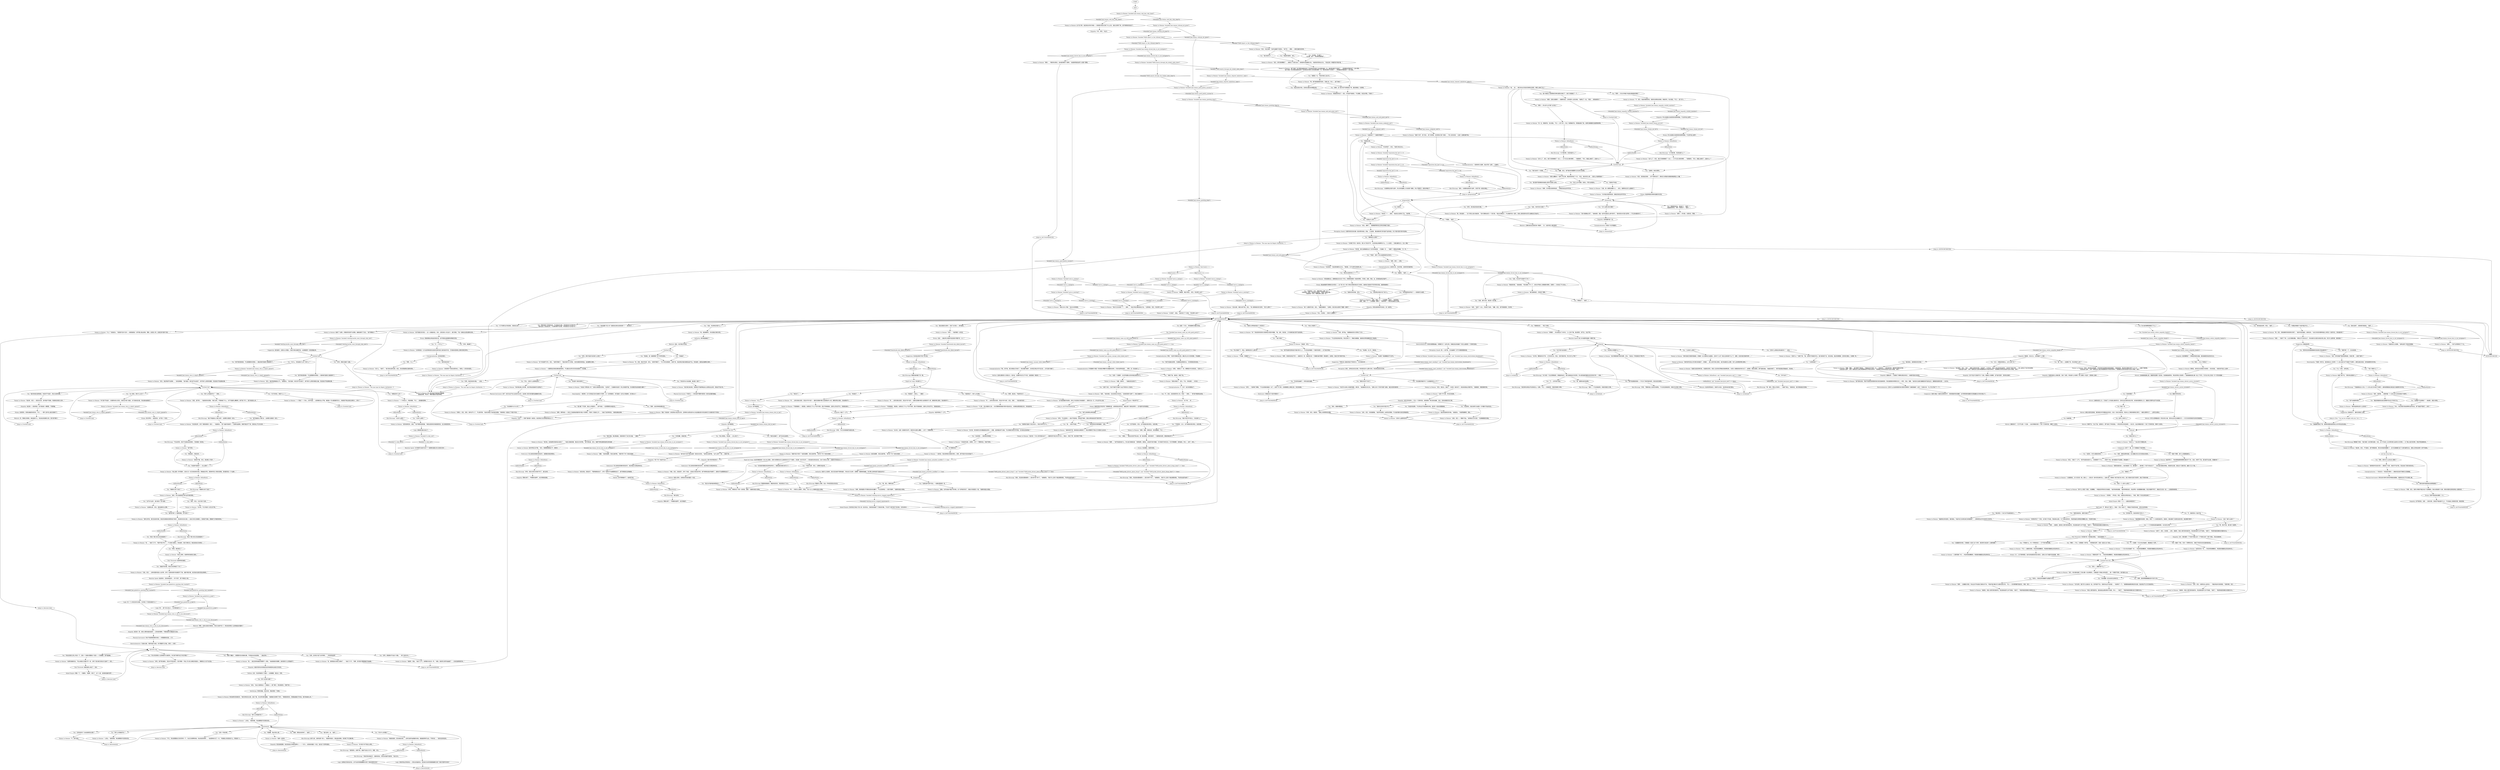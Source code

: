 # JAM / TOMMY
# At the plaza, near Kim's Kineema you may talk to an anxious truck driver. The man's come to stretch his legs. Here you will find information on: traffic jam, the closed gates, the other truck drivers, FALN. + Learn some background on the geography of Le Caillou. Possibly acquire one piece of the FALN clothing set. (Includes poetry white check.)
# ==================================================
digraph G {
	  0 [label="START"];
	  1 [label="input"];
	  2 [label="You: “不要紧。”[离开。]"];
	  3 [label="Jump to: [ACTUALMAINHUB]"];
	  4 [label="Tommy Le Homme: “这个嘛……呃……”"];
	  5 [label="Tommy Le Homme: “老兄，我还希望不会是她……”他咬紧嘴唇。“我只能说：她已经不在这里了。她不是什么邪恶的毒贩；而且我也不知道她在哪。”"];
	  6 [label="Drama: 吾辈不能说他在撒谎，大人。"];
	  7 [label="Empathy: 警督太累了，不想跟你发脾气，他只想继续调查。"];
	  8 [label="Jump to: [ACTUALMAINHUB]"];
	  9 [label="Tommy Le Homme: “刚刚*发生*的吗？”他双目圆睁，有些过度呼吸，“她*死*了吗？别告诉我她……”"];
	  10 [label="Tommy Le Homme: Variable[\"jam.tommy_drama_not_lie\"]"];
	  11 [label="Variable[\"jam.tommy_drama_not_lie\"]", shape=diamond];
	  12 [label="!(Variable[\"jam.tommy_drama_not_lie\"])", shape=diamond];
	  13 [label="Empathy: 所以这就是之前感受到的那种情绪。不过是*痴心妄想*。"];
	  14 [label="Tommy Le Homme: IsKimHere()"];
	  15 [label="IsKimHere()", shape=diamond];
	  16 [label="!(IsKimHere())", shape=diamond];
	  17 [label="Jump to: [rhymeshub]"];
	  18 [label="Tommy Le Homme: “老兄，堵車了。”他朝着那堆杂乱无序的货車摆了摆手。"];
	  19 [label="Tommy Le Homme: “又见面了，朋友。”他向你打了个召唤。“你在想什么呢？”"];
	  20 [label="Tommy Le Homme: “你还可以去街上的报亭看看，弗利多。”他指着港口的方向。“招牌上有3个字体T的那个就是。瑞瓦肖真的很奇怪……”"];
	  21 [label="You: “这是一个圣餐杯，在无声圣餐仪式的时候会递到你手上。”"];
	  22 [label="Empathy: 慢慢来，别太过火。这好像是个人问题……"];
	  23 [label="You: “想念一个人是什么感觉？”"];
	  24 [label="Tommy Le Homme: Variable[\"auto.is_raining\"]"];
	  25 [label="Variable[\"auto.is_raining\"]", shape=diamond];
	  26 [label="!(Variable[\"auto.is_raining\"])", shape=diamond];
	  27 [label="Tommy Le Homme: “老兄，感觉我还真是……卸下思想负担了。那些压力把我的诗歌韵律搞得乱七八糟。”"];
	  28 [label="You: “那我走了。”[离开。]"];
	  29 [label="Volition: 记住，你这样做是为了调查——这很重要。放松点。问吧。"];
	  30 [label="You: “关于你那位女司机朋友，我改变主意了……”"];
	  31 [label="Jump to: [decision hub]"];
	  32 [label="You: “抱歉，老兄。我不能向你透露警方正在进行的调查。”"];
	  33 [label="Kim Kitsuragi: “她跟你分享了这些？”"];
	  34 [label="Tommy Le Homme: Variable[\"jam.tommy_who_is_she_to_you_discussed\"]"];
	  35 [label="Variable[\"jam.tommy_who_is_she_to_you_discussed\"]", shape=diamond];
	  36 [label="!(Variable[\"jam.tommy_who_is_she_to_you_discussed\"])", shape=diamond];
	  37 [label="Jump to: [decision hub]"];
	  38 [label="You: “还有别的吗？比如说她现在在哪？”"];
	  39 [label="You: “还有一件别的事。”"];
	  40 [label="Empathy: *死*了吗？他说不出口……"];
	  41 [label="Tommy Le Homme: “不是她做的——相信我。如果发生了什么*不好*的事，那也不是她做的。虽然认识时间不长，但我很会看人。”"];
	  42 [label="Physical Instrument: 不用否认——你的身体*需要*感受到一些好运动服的触碰。"];
	  43 [label="Tommy Le Homme: “我猜，还是比我要好——我跟你说过，还有很多人会告发她。”他靠近了一些。“但是……她有麻烦吗？”"];
	  44 [label="Encyclopedia: 一辆货車，在卡尤和临近岛屿也被称为*货車*。这一台有够破的，有可能是一台FALN老破車，也许是A-6？"];
	  45 [label="You: “我不过是缪斯女神的容器。”"];
	  46 [label="Tommy Le Homme: “感觉就像永远，就像我就出生在这个环岛，而堵車是我唯一知道的事情。只有我，金属，轮胎，油，还有重油排出的废气……”"];
	  47 [label="Tommy Le Homme: “好吧。你确实给了*我*一些希望，我猜！”他朝你竖起大拇指。"];
	  48 [label="Tommy Le Homme: “没有更多尸体挂在更多树上，有那么一点惊讶的感觉。”"];
	  49 [label="Tommy Le Homme: IsKimHere()"];
	  50 [label="IsKimHere()", shape=diamond];
	  51 [label="!(IsKimHere())", shape=diamond];
	  52 [label="Tommy Le Homme: “哦，高档麻醉剂，非法武器之类的东西。”"];
	  53 [label="Tommy Le Homme: “除非我在路上的时候，他们把运动装备列为违禁品了。”"];
	  54 [label="Tommy Le Homme: “前妻吗？”"];
	  55 [label="You: 继续听。"];
	  56 [label="Tommy Le Homme: Variable[\"auto.is_raining\"]"];
	  57 [label="Variable[\"auto.is_raining\"]", shape=diamond];
	  58 [label="!(Variable[\"auto.is_raining\"])", shape=diamond];
	  59 [label="Tommy Le Homme: Variable[\"auto.is_snowing\"]"];
	  60 [label="Variable[\"auto.is_snowing\"]", shape=diamond];
	  61 [label="!(Variable[\"auto.is_snowing\"])", shape=diamond];
	  62 [label="Tommy Le Homme: “我……呃……看见你在女司机的货車附近晃荡。她惹上麻烦了吗？”"];
	  63 [label="You: “我不知道你觉得这些*老板*是什么人，不过听起来像是一个很好的安排——对于他们来说。”"];
	  64 [label="You: “我不会做那种事的！”"];
	  65 [label="Jump to: [ACTUALMAINHUB]"];
	  66 [label="You: “是啊，我的事情跟婚姻没有*任何*关系。”"];
	  67 [label="Tommy Le Homme: “谢谢你。和别人聊天真的挺好的。而且我知道开口并不容易。”他笑了。“希望你能找到解决问题的办法。”"];
	  68 [label="You: （继续。）“我永远也回不到从前。她一直在那里。该死的案子。一切都他妈该死。都他妈被诅咒了。”"];
	  69 [label="Kim Kitsuragi: “那这个暴力的生活包括贩毒吗？”"];
	  70 [label="You: “很抱歉，我必须这么做。”"];
	  71 [label="You: “谢谢，那我去找货車了。”[离开。]"];
	  72 [label="Tommy Le Homme: “什么？”"];
	  73 [label="Tommy Le Homme: Variable[\"jam.tommy_forced_him_to_out_instigator\"]"];
	  74 [label="Variable[\"jam.tommy_forced_him_to_out_instigator\"]", shape=diamond];
	  75 [label="!(Variable[\"jam.tommy_forced_him_to_out_instigator\"])", shape=diamond];
	  76 [label="Tommy Le Homme: “听着，老兄，赶紧滚开，好吗？快滚，让我自己惊恐发作吧。我不想再知道这件破事了。我再也不会跟警察说话了……”"];
	  77 [label="Tommy Le Homme: “我*告诉*过你不要去追她！我告诉过你的。”他有些过度呼吸。“出什么事了？她……她是不是……”"];
	  78 [label="Suggestion: 不要在别人面前讲他们不喜欢的人，也许真是对的……"];
	  79 [label="Conceptualization: 询问他的推论。"];
	  80 [label="Tommy Le Homme: IsKimHere()  and  Variable[\"pier.joyce_met\"] == false"];
	  81 [label="IsKimHere()  and  Variable[\"pier.joyce_met\"] == false", shape=diamond];
	  82 [label="!(IsKimHere()  and  Variable[\"pier.joyce_met\"] == false)", shape=diamond];
	  83 [label="Tommy Le Homme: Variable[\"jam.tommy_empathy_wishful_emotion\"]"];
	  84 [label="Variable[\"jam.tommy_empathy_wishful_emotion\"]", shape=diamond];
	  85 [label="!(Variable[\"jam.tommy_empathy_wishful_emotion\"])", shape=diamond];
	  86 [label="Tommy Le Homme: “是啊——你也是。注意安全，警探。”"];
	  87 [label="You: 他是一个诗人。用你最棒的诗篇打败他。"];
	  88 [label="You: Variable[\"jam.tommy_came_up_with_good_poetry\"]"];
	  89 [label="Variable[\"jam.tommy_came_up_with_good_poetry\"]", shape=diamond];
	  90 [label="!(Variable[\"jam.tommy_came_up_with_good_poetry\"])", shape=diamond];
	  91 [label="Tommy Le Homme: “指我们这些货車司机，也就是拉货的。有些人还在附近等着这些破事结束。大部分人都跑到别的地方去了。去喝酒，或者去嗑药。要不就是泡妞。”他尴尬地笑了。“倒不是说我在责备他们，真没有。”"];
	  92 [label="Tommy Le Homme: “没有。我不抽。”他朝着身后的大货車点了点头……"];
	  93 [label="Tommy Le Homme: “我没有，老兄，不可能的。我不想惹麻烦。情况本来就有够糟的了。这次交通堵塞引起了大家的激烈抗议，我担心形势会变得一发不可收拾。”"];
	  94 [label="You: “也许*我*也应该罢工……”"];
	  95 [label="Perception (Smell): 喂——他不是，正在抽烟吗？空气中都是那股味道。"];
	  96 [label="Endurance: 你确定自己*没有*肺癌吗？"];
	  97 [label="Tommy Le Homme: “别搞的这么生疏嘛。”他伸出两个手指向你致敬。"];
	  98 [label="Tommy Le Homme: Variable[\"jam.tommy_whitec_empathy_family\"]"];
	  99 [label="Variable[\"jam.tommy_whitec_empathy_family\"]", shape=diamond];
	  100 [label="!(Variable[\"jam.tommy_whitec_empathy_family\"])", shape=diamond];
	  101 [label="Tommy Le Homme: “也许会吧。我们尽力让彼此在一起。我*希望*不会，但是你永远不会知道……”他停顿了一下。“我猜要谢谢那些晦涩的话语。我会保证不让它们变成现实。”"];
	  102 [label="You: “嗯啊——不对。它更像是一种声音。一种黑暗的回声，和我一起混入这个现实。”"];
	  103 [label="Tommy Le Homme: Variable[\"TASK.report_to_the_tribunal_done\"]"];
	  104 [label="Variable[\"TASK.report_to_the_tribunal_done\"]", shape=diamond];
	  105 [label="!(Variable[\"TASK.report_to_the_tribunal_done\"])", shape=diamond];
	  106 [label="Tommy Le Homme: Variable[\"jam.tommy_forced_him_to_out_instigator\"]"];
	  107 [label="Variable[\"jam.tommy_forced_him_to_out_instigator\"]", shape=diamond];
	  108 [label="!(Variable[\"jam.tommy_forced_him_to_out_instigator\"])", shape=diamond];
	  109 [label="Jump to: [ACTUALMAINHUB]"];
	  110 [label="Tommy Le Homme: “是啊，对我来说肯定不好——或者你也一样。我愿意分给一个倒霉的城市警察一两枚硬币。如果说，我自己有*四枚*的话。”"];
	  111 [label="You: “所以你破产了。明白。我想想还有什么要问的……”"];
	  112 [label="Tommy Le Homme: “好眼力，老兄。是的，她年纪不小了，不过很可靠。”他亲切地拍了拍货車的侧面。“我和她在一起度过了*很长*时间。”"];
	  113 [label="Inland Empire: 想念一个人——就是这种感觉吗？"];
	  114 [label="Tommy Le Homme: “见鬼，老兄……这种问题你找别人去问吧，好吗？这里有很多司机都受不了她。或者*害怕*她。他们绝对会很乐意出卖她的。”"];
	  115 [label="Tommy Le Homme: “好吧。我不想当屠夫。而且也不想当骑士。我只想做一个晚上可以安心睡觉的普通人。稍微有点小名气也无妨。”"];
	  116 [label="Jump to: [EXTHUBFOREVER]"];
	  117 [label="You: “‘她毁了我。他妈的，她毁了我。’”"];
	  118 [label="Tommy Le Homme: “是啊……”他不知道该说什么，所以他只是重复着：“是啊是啊，我明白。这些是*你的*韵脚，它们来源于你的生活。它们尽管粗野，但却诚实。所以……谢了，老兄。”"];
	  119 [label="Jump to: [ACTUALMAINHUB]"];
	  120 [label="You: “这人是谁。她叫什么名字？”"];
	  121 [label="Tommy Le Homme: Variable[\"jam.tommy_who_is_culprit_opened\"]"];
	  122 [label="Variable[\"jam.tommy_who_is_culprit_opened\"]", shape=diamond];
	  123 [label="!(Variable[\"jam.tommy_who_is_culprit_opened\"])", shape=diamond];
	  124 [label="Tommy Le Homme: IsKimHere()"];
	  125 [label="IsKimHere()", shape=diamond];
	  126 [label="!(IsKimHere())", shape=diamond];
	  127 [label="Tommy Le Homme: “呃……”他叹了口气。“看来*现在*有了——不过我们没聊过。你知道的，我们只聊生活。她会说些自己的想法……”"];
	  128 [label="Logic: 嗯……那个灰头发女人。也许她知道什么？"];
	  129 [label="Tommy Le Homme: “哇。搞得我差点快犯心脏病了……”他松了口气。“是啊，我*真的*需要重新开始抽烟。”"];
	  130 [label="You: “我们走吧，金。”[离开。]"];
	  131 [label="Tommy Le Homme: IsKimHere()"];
	  132 [label="IsKimHere()", shape=diamond];
	  133 [label="!(IsKimHere())", shape=diamond];
	  134 [label="Tommy Le Homme: “我真的不能，老兄。我没那么*天真*。”"];
	  135 [label="Empathy: 他松了一口气。"];
	  136 [label="Tommy Le Homme: “不是她做的。相信我，如果发生了什么*不好*的事，那也不是她做的。虽然认识时间不长，但我很会看人。”"];
	  137 [label="Empathy: 他不敢相信。"];
	  138 [label="You: “她心烦意乱。然后就……这么发生了。”"];
	  139 [label="Tommy Le Homme: 他的呼吸无法平静。“老兄，我需要稍微喘口气，请原谅……”"];
	  140 [label="Tommy Le Homme: Variable[\"jam.tommy_forced_him_to_out_instigator\"]"];
	  141 [label="Variable[\"jam.tommy_forced_him_to_out_instigator\"]", shape=diamond];
	  142 [label="!(Variable[\"jam.tommy_forced_him_to_out_instigator\"])", shape=diamond];
	  143 [label="Empathy: 今天，明天，*永远*。"];
	  144 [label="Tommy Le Homme: “呼……这样对她比较好。而且对*你*也好——最好还是集中精力去抓那些坏人吧。雇佣兵啊之类的。到处都有坏人……”"];
	  145 [label="Kim Kitsuragi: “我真是的。如果不是，我就不会加入RCM。保重，先生。”"];
	  146 [label="You: “工会有什么需求？”"];
	  147 [label="Inland Empire: 你发现自己和这个男人有一些共同点。你甚至给他留下了深刻的印象。不过你下次照*镜子*的时候，记住这些话……"];
	  148 [label="You: “不是开玩笑，老兄。让警察见鬼去吧。”"];
	  149 [label="Tommy Le Homme: “好像是……码头那边出了点状况。工人们封了路。提出需求。进不去，也出不来。”"];
	  150 [label="Tommy Le Homme: “我能理解你的感受，朋友。想念一个人的感觉挺好的。我喜欢。我知道除了这里的这些东西，我还拥有*更多*。”"];
	  151 [label="You: “等等，那你为什么还在这儿瞎晃？”"];
	  152 [label="Tommy Le Homme: “所以，你应该意识到如果事先宣布的话，那下套就不管用了，对吧？”"];
	  153 [label="You: “我想念我的枪。我把它搞丢了。”"];
	  154 [label="Tommy Le Homme: “淋着雨，堵在半路上，老兄。你在想什么呢？”"];
	  155 [label="Tommy Le Homme: “那就祝你好运了，老兄。你也挺不容易的，不过看看，你还在呼吸，不是吗？”"];
	  156 [label="Tommy Le Homme: “管他妈的呢，”他耸耸肩。“现在我是个坏人了。总有比怀恨在心更重要的事情。没事的——你也吃了不少苦头。”"];
	  157 [label="You: “你知道那个死人吗？就是挂在旅社后院的那个？”（指向院子。）"];
	  158 [label="You: “所以你觉得别人出卖她是可以接受的。你只是不想把*自己*的手弄脏？”"];
	  159 [label="You: “她是个嫌疑人，我需要你告诉我她在哪。不然我没法完成调查。”（逼迫汤米。）"];
	  160 [label="You: “好吧，那我暂时不谈这个问题。”（想个别的办法。）"];
	  161 [label="You: “你说的有道理，不过现在还不是戒掉的时候。我还有一起凶杀案要破呢。”"];
	  162 [label="Drama: 很容易看出来他说的是实话。他不愿意去窥探那些黑暗的东西。"];
	  163 [label="Tommy Le Homme: “当然了，老兄，没问题……还有，谢谢你。和别人聊天真的挺好的。而且我知道开口并不容易。”他笑了。“希望你能找到解决问题的办法。”"];
	  164 [label="Kim Kitsuragi: “看在*老天爷*的份上，你在做什么？”"];
	  165 [label="Kim Kitsuragi: “是的。而且我也要谢谢你——因为你停下来了。”他看着你。“我们手上还有个毒品案要调查。不如现在就开始吧？”"];
	  166 [label="Tommy Le Homme: “幸亏我*不知道*。大家都叫她‘女司机’。她的名字是个秘密。对于我来说也是。现在我知道原因了。”"];
	  167 [label="Jump to: [Untitled hub]"];
	  168 [label="You: “我不能就这么‘随它去’，这是警方调查的一部分。”"];
	  169 [label="You: “她跟你分享了这些？”"];
	  170 [label="Pain Threshold: 我就没那么肯定了，汤米。"];
	  171 [label="Inland Empire: 想象一下。一场爆炸。*星爆*。再见了，这个人类，金钱和机器的世界……"];
	  172 [label="Tommy Le Homme: “上周五。”他眨眨眼，现在眼睛是半空洞的状态。"];
	  173 [label="You: “她什么时候离开的？”"];
	  174 [label="You: “她还活着。她企图逃跑，但是却射中了自己的大腿。”（撒谎）"];
	  175 [label="Kim Kitsuragi: “我们走吧。”"];
	  176 [label="Tommy Le Homme: Variable[\"jam.tommy_told_him_ruby_dead\"]"];
	  177 [label="Variable[\"jam.tommy_told_him_ruby_dead\"]", shape=diamond];
	  178 [label="!(Variable[\"jam.tommy_told_him_ruby_dead\"])", shape=diamond];
	  179 [label="You: “等等——所以你*确实*知道这里贩毒的事情？”"];
	  180 [label="Tommy Le Homme: “也许吧。不过*其他*人的生活不是。”"];
	  181 [label="Composure: 他努力做出一副若无其事的样子，但是里面却有些僵硬，似乎想把某种温暖的东西隐藏在冰冷的外表之下。"];
	  182 [label="Tommy Le Homme: “只是逗你玩呢。没事的，对于一个警察来说，你挺不错的。”"];
	  183 [label="You: “喂，老兄。警察也是人。”"];
	  184 [label="Tommy Le Homme: “我懂。当词句绝妙*融合*的时候，这个世界就可控了。很高兴你我意见一致。”他朝你竖起大拇指。"];
	  185 [label="Tommy Le Homme: Variable[\"jam.tommy_prejudice_modifier\"] == true"];
	  186 [label="Variable[\"jam.tommy_prejudice_modifier\"] == true", shape=diamond];
	  187 [label="!(Variable[\"jam.tommy_prejudice_modifier\"] == true)", shape=diamond];
	  188 [label="You: “我喜欢你的风格，老兄。”"];
	  189 [label="Tommy Le Homme: “还有什么？”他想了想。“哦，这真的不是我的专长。我只是乖乖干活，老实拿钱。我还有事要做，还有地方要去。大家都一样。”"];
	  190 [label="lyingpoems"];
	  191 [label="You: “话说，你这車拉的是什么？”"];
	  192 [label="You: “我听说有个司机是女的，不过我没见过她。你知道这位*女司机*吗？”\n“我听说有个司机是女的，不过她好像不在这里。你知道这位*女司机*吗？”"];
	  193 [label="Tommy Le Homme: IsKimHere()"];
	  194 [label="IsKimHere()", shape=diamond];
	  195 [label="!(IsKimHere())", shape=diamond];
	  196 [label="You: “好吧。我还有别的问题。”（总结。）"];
	  197 [label="Tommy Le Homme: “啊，老兄，我和麻醉剂有很深的交情了。”他双手枕在脑后，身体后仰。“在自己知觉的精神海浪上享受过一些好时光，你知道的吧？”"];
	  198 [label="You: “什么？没有，当然没有。”"];
	  199 [label="Tommy Le Homme: “哦，你知道的……”这个想法让他兴奋起来。“汤米·霍姆会成为一个音乐家。*道白式演唱法*。不过是跟节拍一起的。在路上我有很多时间可以磨练自己的技巧。”"];
	  200 [label="You: 它通向哪里？"];
	  201 [label="You: 摆脱茫然的状态。"];
	  202 [label="You: “一个只有我知道的幽暗阴影，名为旧日之物。”"];
	  203 [label="You: “前妻？不是。它是一个罪孽的存在，穿越了所有存在的位面来猎杀我。”"];
	  204 [label="Tommy Le Homme: “现在它正在变成一个……某种……”他在寻找正确的表达方法。“白雪地狱，老兄。你在想什么呢？”"];
	  205 [label="Tommy Le Homme: “老兄，那天真是糟透了……我错过了大部分战斗，但是我听说场面挺大的。”他若有所思地点点头。“而且还有一种强烈的*终结*感。”"];
	  206 [label="Tommy Le Homme: “也许我应该保持低调，趁着还有机会多写写诗。”"];
	  207 [label="rhymeshub"];
	  208 [label="You: “简直疼的要命，老兄。”"];
	  209 [label="Tommy Le Homme: “圣餐，挺好的……”他被这些话迷住了。"];
	  210 [label="Reaction Speed: 罢工也许能帮你躲避一两颗子弹。"];
	  211 [label="Tommy Le Homme: “好吧，老兄，我信你。”他脸上的表情有些滑稽。"];
	  212 [label="Jump to: [Untitled hub]"];
	  213 [label="Tommy Le Homme: “二维狩猎者？哇……听起来真挺糟糕的。希望我的婚姻别出现这种状况。”"];
	  214 [label="Drama: 大人，出于某种原因，他并没有留意您的反对意见，还是认为它*就是*你的前妻。奇怪……"];
	  215 [label="You: “我问你谁在指挥贩毒。你说你不*知道*。现在又说你知道。”"];
	  216 [label="Volition: 这家伙拥有惊人的意志力。老实说，在那群*知识分子*中间，他是我唯一相信的一个。"];
	  217 [label="Conceptualization: 不！住手！他已经很窘迫了。"];
	  218 [label="Jump to: [Untitled hub]"];
	  219 [label="Tommy Le Homme: “是怎么想的。给她带来的麻烦之类的。”"];
	  220 [label="Tommy Le Homme: “不，我不知道。”"];
	  221 [label="Tommy Le Homme: “抱歉，”他双目圆睁，有些过度呼吸，“她是*死*了吗？别告诉我她……”"];
	  222 [label="Tommy Le Homme: “别告诉我。赶紧走开，不要再跟我说话了，好吗？我再也不会跟警察说话了。我不想再掺合这种破事。”"];
	  223 [label="Physical Instrument: 研究这些‘韵律’显然会导致肌肉萎缩。你要保证自己不对诗歌上瘾。"];
	  224 [label="Tommy Le Homme: Variable[\"tc.ruby_red\"]"];
	  225 [label="Variable[\"tc.ruby_red\"]", shape=diamond];
	  226 [label="!(Variable[\"tc.ruby_red\"])", shape=diamond];
	  227 [label="Empathy: 这样更像*他*一些。"];
	  228 [label="Tommy Le Homme: “你*其实*并不是这么想的。”"];
	  229 [label="Tommy Le Homme: “不，老兄，我说的都是真话。我真的没想到会是她。她挺好的。有点混乱，不过——是个好人。”"];
	  230 [label="Tommy Le Homme: “没什么了，老兄。我们只是稍微聊了一会儿——关于生活之类的事情……”他看着你。“所以，她遇上麻烦了，还是什么？”"];
	  231 [label="Tommy Le Homme: “是啊，想象一下——已经整整一星期了。”他窃笑到。\n“是啊，想象一下——已经整整一星期了。”他窃笑到——很欣赏挖掘自己风格。"];
	  232 [label="You: “这还真是……很奇怪的恭维呢。”"];
	  233 [label="You: “我没明白你刚才说了些什么。”"];
	  234 [label="Jump to: [ACTUALMAINHUB]"];
	  235 [label="Tommy Le Homme: “我想念我的家人。他们是我的一切，我的妻子……我的第二个孩子也快出生了……他们就在德奥拉等我。而我却在这里，困在这个烂摊子里，离家十万八千里。”"];
	  236 [label="You: “喂，汤米——说漏嘴了吧。你在烦恼什么呢？”"];
	  237 [label="Tommy Le Homme: “也许吧。警察拿的也不多，工作时间又长。而且，还有可能中枪。所以为什么不呢？”"];
	  238 [label="Jump to: [ACTUALMAINHUB]"];
	  239 [label="Tommy Le Homme: “我听到传言说公司代表也来城里了。好像是……罢工谈判专家之类的。他们知道是怎么回事，有什么具体需求啊之类的。”"];
	  240 [label="You: “你看起来像是个知道*毒品*的人。”"];
	  241 [label="Empathy: 他的眼睛里？一种略显熟悉的渴望。散发着褐色和金色的光点。"];
	  242 [label="Tommy Le Homme: 他摸了摸下巴。“那你来这里做什么？”"];
	  243 [label="Kim Kitsuragi: 警督闭上双眼，发出一声响亮而悠长的叹息。"];
	  244 [label="Shivers: 你可以忽略像迷宫一样复杂的小路，但你永远也无法摆脱它们——它们已经深深烙印在你的灵魂深处。"];
	  245 [label="You: 边界上方是什么？"];
	  246 [label="Tommy Le Homme: “七海德奥拉。在卡尤的另一端，基本上——是在另一座叫劳伦泰的岛上，远离大陆。那里有个属于我们的小地方。我几乎能听见孩子的笑声，每当下雪的时候……”"];
	  247 [label="Tommy Le Homme: DayCount() > 1"];
	  248 [label="DayCount() > 1", shape=diamond];
	  249 [label="!(DayCount() > 1)", shape=diamond];
	  250 [label="Jump to: [EXTHUBFOREVER]"];
	  251 [label="Tommy Le Homme: “是啊，也许我应该保持低调……趁着还有机会多写写诗。”"];
	  252 [label="Kim Kitsuragi: 警督插了进来。“我们收到一条可靠的线索，先生。这个环岛有人正在等待港口运来的大宗货物——为了搬上他们的货車，然后开到加姆洛克。”"];
	  253 [label="Rhetoric: 放松，他只是在开玩笑。"];
	  254 [label="Reaction Speed: 他说得对，还有其他选项——举个例子，那个种族主义者。"];
	  255 [label="Tommy Le Homme: “你当然是了，老兄。”他用力地点点头。"];
	  256 [label="Tommy Le Homme: “和别人聊天挺好的。我知道说出那些事并不容易，所以……”他笑了。“希望你能找到解决自己问题的办法。”"];
	  257 [label="Tommy Le Homme: IsKimHere()"];
	  258 [label="IsKimHere()", shape=diamond];
	  259 [label="!(IsKimHere())", shape=diamond];
	  260 [label="Rhetoric: 呸。情绪化的修辞。他知道些什么，而且他没有跟你分享。那才是*事实*。"];
	  261 [label="You: “等等。她的想法？”"];
	  262 [label="Tommy Le Homme: “给你。”他从口袋里拿出一个钥匙扣——看了看它，然后递给你。沉默不语……"];
	  263 [label="keyinthehub"];
	  264 [label="Suggestion: 告诉他这真的不是个好主意。"];
	  265 [label="Tommy Le Homme: Variable[\"jam.tommy_greeting_done\"]"];
	  266 [label="Variable[\"jam.tommy_greeting_done\"]", shape=diamond];
	  267 [label="!(Variable[\"jam.tommy_greeting_done\"])", shape=diamond];
	  268 [label="You: “那个种族主义者把她的货車位置告诉我们了。我们只是搜查了一下。”"];
	  269 [label="Tommy Le Homme: “有一点。她挺好的。有点混乱，不过——是个好人。她上个星期离开的。把钥匙留给了我，如果交通疏散的话就帮她停車。”"];
	  270 [label="Kim Kitsuragi: “关于她的事，你还知道什么？”"];
	  271 [label="Untitled hub"];
	  272 [label="Tommy Le Homme: “你说这个野性美人吗？”他用大拇指指向货車。“当然是了，它就像你的皮疹一样让你欲罢不能。你对重型货运机械感兴趣吗？”"];
	  273 [label="Conceptualization: 你*最棒的*诗篇？你怕是连*糟糕*的诗篇都没有吧，只有风滚草和酒渍……等等，别！你在做什么？！"];
	  274 [label="Electrochemistry: 你真的很需要抽烟。你需要它们！去弄点吧。你确定他没有骗你？你怎么能相信一个货車司机呢。"];
	  275 [label="You: “我是个警察，我什么问题都能解决。”"];
	  276 [label="You: “为什么要叫汤米·霍姆？”"];
	  277 [label="You: “我*挺好*的，我没有想念*任何人*。”"];
	  278 [label="You: “你的婚姻一定也会发生这种状况。”"];
	  279 [label="Tommy Le Homme: “来自另一个……星球，”他说完之后转向了你，“你好啊。”"];
	  280 [label="Tommy Le Homme: Variable[\"jam.tommy_tribunal_alt_greet\"]"];
	  281 [label="Variable[\"jam.tommy_tribunal_alt_greet\"]", shape=diamond];
	  282 [label="!(Variable[\"jam.tommy_tribunal_alt_greet\"])", shape=diamond];
	  283 [label="You: “在那个地方，你会气喘吁吁地换个永远不是你本人的身份。”"];
	  284 [label="You: “你被捕了。”"];
	  285 [label="You: “那个女司机*在哪*？”"];
	  286 [label="Tommy Le Homme: “我……我还觉得你跟别的警察不一样呢。”他凝视着你的眼睛，身体里有什么东西崩溃了。"];
	  287 [label="Rhetoric: 等等。这家伙说他们是朋友，然后又说是*熟人*。然后他觉得别人出卖她就没问题吗？"];
	  288 [label="Tommy Le Homme: “还有什么能帮你的吗？”"];
	  289 [label="Tommy Le Homme: “是啊，果然如此——你的工作就是搞清楚所有*细小*的事情，不是吗？而我的工作……”他拍了拍货車背后，“就是运输运动裤。”"];
	  290 [label="You: “不管是什么，有一件事很肯定——它*不是*我的前妻。”"];
	  291 [label="Untitled hub (02)"];
	  292 [label="Empathy: 也许，偶尔展现一下*你的*同理心是一个不错的主意？只是个建议。现在先继续吧。"];
	  293 [label="Tommy Le Homme: “一个朋友？一个熟人。我不知道……这里堵的这么严重，她是唯一可以跟我聊天的人。她是我不想出卖给法律的人，好吗？”"];
	  294 [label="Electrochemistry: 它就在这里。答案*就在*这里。你只需要开口问他。来吧——问吧！"];
	  295 [label="Tommy Le Homme: “我能明白你的感觉，我的朋友。*知道*自己在想念谁已经很困难了……那种想念似乎并没有多大的好处。”"];
	  296 [label="You: “这里出什么事了？”"];
	  297 [label="Drama: 或者您是在学校学的？更重要的是：如果真是这样的话，谁能证明？顺其自然吧——您*值得*欢呼和喝彩。"];
	  298 [label="Tommy Le Homme: “他不是我们的司机——这一点我能肯定。另外，还真没有人问过这个。我忙得很，不会一直耗在这里浪费时间的。”"];
	  299 [label="Tommy Le Homme: “分析搁浅在一大片由货車和悲伤沮丧的货車司机汇成的海洋中央，它的基本结构和心理状态是怎样的。”"];
	  300 [label="Tommy Le Homme: “老兄，放松点。我戒了，已经有一段时间了。有些承诺是必须遵守的。”他看着你，眼里满是怜悯。"];
	  301 [label="Untitled hub"];
	  302 [label="Tommy Le Homme: Variable[\"reputation.the_law\"] >=6"];
	  303 [label="Variable[\"reputation.the_law\"] >=6", shape=diamond];
	  304 [label="!(Variable[\"reputation.the_law\"] >=6)", shape=diamond];
	  305 [label="Jump to: [strikehub]"];
	  306 [label="Empathy: 你就知道这么点破玩意，汤米？该死。你知道什么叫难吗？男人跟男人*说话*，真是难上加难……"];
	  307 [label="Encyclopedia: 下套是一种手法，指的是执法人员诱导一个人承认他们本不可能犯下的罪行。通常会通过权谋、劝导或者欺诈的手段。"];
	  308 [label="Tommy Le Homme: “你说什么？”他从回忆中摆脱出来。"];
	  309 [label="You: “德奥拉？”"];
	  310 [label="You: “你什么也不用做，别担心。警方会调查的。”"];
	  311 [label="Jump to: [EXTHUBFOREVER]"];
	  312 [label="Tommy Le Homme: “我听过传言。我们说话的时候，其他司机看我的表情有些*奇怪*。而且她也告诉过我——说自己的生活很暴力。但是我不怕她。更像是*为*她担惊受怕。”"];
	  313 [label="Logic: 有一个人你还没问过话呢。也许第三个司机知道些什么？"];
	  314 [label="You: “你为什么有钥匙？”"];
	  315 [label="Tommy Le Homme: “我们就是我们。而你是个警察。”"];
	  316 [label="Drama: 话说……像这样分享案件信息真的*明智*吗，大人？"];
	  317 [label="Jump to: [ACTUALMAINHUB]"];
	  318 [label="Empathy: 因为*我*而死的吗？"];
	  319 [label="Volition: 他不想再插手了。他承受不起。"];
	  320 [label="Empathy: 他还是——抱有希望。这只是他的一厢情愿，不是欺骗。"];
	  321 [label="Reaction Speed: 也许她把它染成*红色*了？提图斯说露比的头发是红色的……"];
	  322 [label="Tommy Le Homme: IsKimHere()"];
	  323 [label="IsKimHere()", shape=diamond];
	  324 [label="!(IsKimHere())", shape=diamond];
	  325 [label="You: “我想我可能是个真正的诗人。而且已经牢记于心。”"];
	  326 [label="You: “还有什么是我应该知道的吗？”（总结。）"];
	  327 [label="Jump to: [ACTUALMAINHUB]"];
	  328 [label="Tommy Le Homme: IsKimHere()"];
	  329 [label="IsKimHere()", shape=diamond];
	  330 [label="!(IsKimHere())", shape=diamond];
	  331 [label="Tommy Le Homme: “我得保护好这些东西——要是丢了东西，老板可不会开恩。而且这给了我写诗的时间。”"];
	  332 [label="Tommy Le Homme: “讲个笑话都不行吗，老兄。”他咧开嘴笑了。“我拉的是FALN货物。大部分都是体育用品。运动服啊之类的。”"];
	  333 [label="You: “你拉的FALN运动服，能送我一套吗？”"];
	  334 [label="Jump to: [Untitled hub]"];
	  335 [label="Tommy Le Homme: “但是……谢谢你。能和别人聊天真的挺好的。而且我知道开口并不容易。”他笑了。“希望你能找到解决问题的办法。”"];
	  336 [label="Tommy Le Homme: “但是……”他停了下来，让记忆慢慢消散。“那些日子已经过去了。现在我的生活因为其他东西上瘾。你为什么要问呢，我的朋友？”"];
	  337 [label="Tommy Le Homme: “老兄，那可是很严重的犯罪指控。你是打算……给我下套吗？”"];
	  338 [label="Tommy Le Homme: “你把枪弄丢了？天啦，这可是个坏消息。特别是在这里，马丁内斯这种地方。希望你能赶在事情变得糟糕之前，尽快把它找到。”"];
	  339 [label="Jump to: [pregreethub]"];
	  340 [label="Tommy Le Homme: Variable[\"jam.tommy_forced_him_to_out_instigator\"]"];
	  341 [label="Variable[\"jam.tommy_forced_him_to_out_instigator\"]", shape=diamond];
	  342 [label="!(Variable[\"jam.tommy_forced_him_to_out_instigator\"])", shape=diamond];
	  343 [label="Tommy Le Homme: “接下来呢？你打算回加姆洛克吗？有消息说本地的工会在幕后操纵一切，我觉得这案子已经结了……即使最后好像变成了一场大混乱。”\n“接下来呢？你打算回加姆洛克吗？有消息说本地的工会在幕后操纵一切，我觉得这案子已经结了……即使最后好像变成了一场大混乱。”"];
	  344 [label="Tommy Le Homme: “哈，没有。我在开玩笑，老兄。”他咧开嘴笑了。“FALN的生意很好，也很干净。我这車拉的基本都是运动产品。你知道的，就是运动服啊之类的。”"];
	  345 [label="Suggestion: 别装机灵了。最好还是直入主题。"];
	  346 [label="Tommy Le Homme: “你看，老兄，我努力想躲开瑞瓦肖这个犯罪腹地。我在这里就是个过客。那些问题你还是找其他人调查的好。”"];
	  347 [label="Kim Kitsuragi: “是的，大家都知道你是*法律*。你真不用一直挂在嘴边。”"];
	  348 [label="You: “等等，什么？”"];
	  349 [label="Empathy: 他见过你这种人。作为一个货車司机，他熟悉每一种已知的成瘾、冲动、还有自我毁灭的习惯。"];
	  350 [label="Kim Kitsuragi: “是的——不过你继续吧。你刚问到罢工的事。”"];
	  351 [label="Untitled hub"];
	  352 [label="Tommy Le Homme: “我没事的，老兄，只是……堵車让我有些低落。这些废气，化学彩虹，框架上伸出来的柏油帆布，还有停下来的引擎……”男人迷失在了自己的话语里。\n“你真的是*法律*，对吧？我明白这么直白地观察和好打听是天经地义，但是确实对你的谈话技巧没多大帮助，是吧？”"];
	  353 [label="Tommy Le Homme: “不过——幽暗的阴影。听起来真挺糟糕的。希望我的婚姻别出现这种状况……”"];
	  354 [label="Tommy Le Homme: “当然，老兄，如果你这么说的话……”看起来他并没有相信。“但是你看，老兄……”"];
	  355 [label="Tommy Le Homme: “我没有，老兄——我告诉过你，我*希望*不是她。希望她没有卷入其中。”"];
	  356 [label="Tommy Le Homme: “蓝色和紫色的，染的。”他不情愿地回答着。“她到这里来的时候是紫色的。走之前是蓝色的。”"];
	  357 [label="You: “我听说*每个人*都害怕她。你不怕吗？”"];
	  358 [label="Tommy Le Homme: IsKimHere()"];
	  359 [label="IsKimHere()", shape=diamond];
	  360 [label="!(IsKimHere())", shape=diamond];
	  361 [label="Tommy Le Homme: 然后他把东西递给你。“她的货車还在这里。就在下面，经过菲利普的雕像，”他朝着纪念碑挥了挥手。“車厢是绿色的。用钥匙就能打开进去。我只知道这么多。”"];
	  362 [label="Tommy Le Homme: “我想一定是的。”"];
	  363 [label="Tommy Le Homme: “*仁慈*。彻头彻尾的仁慈——你们警察继续锻炼*那块*肌肉的话，大家都会更愿意配合的，你知道的吧。”"];
	  364 [label="Tommy Le Homme: IsKimHere()"];
	  365 [label="IsKimHere()", shape=diamond];
	  366 [label="!(IsKimHere())", shape=diamond];
	  367 [label="Endurance: 你让他有些轻微的惊恐发作。他没有能力处理这种状况。"];
	  368 [label="Kim Kitsuragi: “啊，是的。野松公司来的……”他做下笔记。“我很肯定，我们很快就会见到她。”"];
	  369 [label="You: “我觉得这些词是我编的，没错。”"];
	  370 [label="Perception (Smell): 东面吹来的风夹杂着一股浓厚的味道，原油、工业废液、重金属和其它现代副产品的味道。你几乎能*尝到*其中的滋味。"];
	  371 [label="Tommy Le Homme: IsKimHere()"];
	  372 [label="IsKimHere()", shape=diamond];
	  373 [label="!(IsKimHere())", shape=diamond];
	  374 [label="Jump to: [Tommy Le Homme: \"The man taps his fingers rhythmical...\"]"];
	  375 [label="Tommy Le Homme: IsKimHere()"];
	  376 [label="IsKimHere()", shape=diamond];
	  377 [label="!(IsKimHere())", shape=diamond];
	  378 [label="Shivers: 通往古老的旧南城，通往瑞瓦肖市郊最遥远的地方。穿过一块块方格农田，然后向上汇聚到埃斯佩兰斯河，一路经过蒙特马丁……边界正在靠近。"];
	  379 [label="Tommy Le Homme: “老兄，你还活着！”他评估着眼下的情况。“差不多……算是……某种活着的状态吧。”"];
	  380 [label="Jump to: [You: \"\"Let me be straight with you. I'm t...\"]"];
	  381 [label="Tommy Le Homme: “什么？”他抬起头。“但是我*告诉*过你——她是我朋友！请不要让我出卖她，警探。去找别人吧。这里还有*很多*司机……”"];
	  382 [label="Tommy Le Homme: “有那么糟糕吗？”他吹了声口哨，看起来突然老了十岁。“老兄，我应该怎么做……我怎么才能帮到她？”"];
	  383 [label="You: “我有问过你的*意见*吗？”"];
	  384 [label="Empathy: 就像这样——他溜到了你鞭长莫及的地方，大喊很可能也没有用。"];
	  385 [label="Drama: 他没撒谎。他喜欢结局。"];
	  386 [label="Tommy Le Homme: IsKimHere()"];
	  387 [label="IsKimHere()", shape=diamond];
	  388 [label="!(IsKimHere())", shape=diamond];
	  389 [label="You: “那这个暴力的生活包括贩毒吗？”"];
	  390 [label="Pain Threshold: 给她带来的痛苦。"];
	  391 [label="Interfacing: 货車的钥匙。挺复杂的。看起来像一个链锁。"];
	  392 [label="Tommy Le Homme: IsKimHere()"];
	  393 [label="IsKimHere()", shape=diamond];
	  394 [label="!(IsKimHere())", shape=diamond];
	  395 [label="You: “顺便说一句，不是本地的工会打手。”"];
	  396 [label="Suggestion: 跟他直说吧。"];
	  397 [label="You: “好吧，其实我还有别的问题。”"];
	  398 [label="You: “背后那个是你的車吗？”"];
	  399 [label="You: “你身上有烟吗？”"];
	  400 [label="You: “我……我也不知道。”"];
	  401 [label="Perception: 是的。这种说法完全没错。你的感觉没什么要补充的。你还是去别处问问吧。"];
	  402 [label="Tommy Le Homme: Variable[\"reputation.the_law\"] >=3"];
	  403 [label="Variable[\"reputation.the_law\"] >=3", shape=diamond];
	  404 [label="!(Variable[\"reputation.the_law\"] >=3)", shape=diamond];
	  405 [label="You: “是啊，这些货車是挺整洁的。”"];
	  406 [label="lorrieslorries"];
	  407 [label="askhubs"];
	  408 [label="Jump to: [ACTUALMAINHUB]"];
	  409 [label="You: “还活着，不过跛了。”\n“还活着，跛了，而且肺还被刺破了。”"];
	  410 [label="Tommy Le Homme: “说吧。”他停了一会儿，然后笑了起来。“抱歉，老兄，我不是故意的。你问吧。”"];
	  411 [label="You: “你这辆是FALNA-6吗？”"];
	  412 [label="You: “如果能产生效果呢？”（耸耸肩，竖起大拇指。）"];
	  413 [label="Tommy Le Homme: 男人用手指有节奏地拍打着胳膊。\n他抱起双臂，转过头，眼里流露出失望的神情。"];
	  414 [label="Tommy Le Homme: “没什么。”他笑了。“我只是在逗你玩呢，老兄。别在意我那些无聊的唠叨。”"];
	  415 [label="Tommy Le Homme: “没错，老兄——*重新*开始。”他笑着点头补充到：“交通堵塞里的凤凰。”"];
	  416 [label="Tommy Le Homme: “黑暗的回声？哇……听起来真挺糟糕的。希望我的婚姻别出现这种状况。”"];
	  417 [label="Tommy Le Homme: “是啊，是啊，我明白的，其实挺酷的。不过……”"];
	  418 [label="Kim Kitsuragi: “我们不能就这么‘随它去吧’，这是警方调查的一部分。”"];
	  419 [label="You: “你说她*有麻烦*——怎么回事？”"];
	  420 [label="Tommy Le Homme: IsKimHere()"];
	  421 [label="IsKimHere()", shape=diamond];
	  422 [label="!(IsKimHere())", shape=diamond];
	  423 [label="Tommy Le Homme: Variable[\"jam.paledriver_greeting_hub_reached\"]"];
	  424 [label="Variable[\"jam.paledriver_greeting_hub_reached\"]", shape=diamond];
	  425 [label="!(Variable[\"jam.paledriver_greeting_hub_reached\"])", shape=diamond];
	  426 [label="You: “这不叫*出卖*。我只是问一些*问题*。”"];
	  427 [label="Tommy Le Homme: “这就是出卖，老兄。我知道是怎么回事。”"];
	  428 [label="Jump to: [keyinthehub]"];
	  429 [label="Kim Kitsuragi: 离开之前，他转向那个男人。“感谢你的配合，我知道这很难。但你做了件正确的事。”"];
	  430 [label="Esprit de Corps: 你在做什么？"];
	  431 [label="Tommy Le Homme: “呼……这样对她比较好。而且对*你*也好——最好还是集中精力去抓那些坏人吧。雇佣兵啊之类的。到处都有坏人……”"];
	  432 [label="Tommy Le Homme: “这可能是最好的结果。你的工作还是自己知道就好——像你们这一行，你*必须*这么做。”"];
	  433 [label="Endurance: 你让他有些轻微的惊恐发作。他需要处理这种情况。"];
	  434 [label="Empathy: 警督太累了，不想跟你发脾气，他只想离开。"];
	  435 [label="You: “我在想念一个自己也不知道是谁的人。”"];
	  436 [label="You: “镜子的温度总是零。它就像是血管里的冰。它的照相机是X射线。”"];
	  437 [label="Tommy Le Homme: “没关系，这是一段很好的诗节。看来你也没那么糟糕……对于一个警察来说。”"];
	  439 [label="strikehub"];
	  440 [label="Suggestion: 毫无疑问，这家伙认识露比。目前只是在装聋作哑。从他嘴里把一切信息撬出来。"];
	  441 [label="Untitled hub"];
	  442 [label="Tommy Le Homme: Variable[\"jam.tommy_shivers_across_revachol\"]"];
	  443 [label="Variable[\"jam.tommy_shivers_across_revachol\"]", shape=diamond];
	  444 [label="!(Variable[\"jam.tommy_shivers_across_revachol\"])", shape=diamond];
	  445 [label="You: “西南方有什么？”"];
	  446 [label="You: 快速眨眼。"];
	  447 [label="Jump to: [ACTUALMAINHUB]"];
	  448 [label="You: “不。我感觉有人*追杀*我。”"];
	  449 [label="You: “别担心。我肯定你的婚姻不会遭遇不幸的。”"];
	  450 [label="Tommy Le Homme: “每个人都是评论家，老兄。”他朝你摆摆手。“没事的。我已经在这里待了整整一星期了。”"];
	  451 [label="You: “没麻烦。她会没事的。”"];
	  452 [label="You: “我已经好多了。”"];
	  453 [label="Tommy Le Homme: “不知道。你需要什么？”"];
	  454 [label="Drama: 重油是重质可燃物的过时用法——这个男人有一种几乎难以抑制的表述行为倾向。或者他只是喜欢不同寻常的词语。或者两者都有！"];
	  455 [label="Jump to: [strikehub]"];
	  456 [label="You: “感兴趣？不觉得，我这么问是因为……我不知道，一定是警察的本能反应。”"];
	  457 [label="Empathy: 又来了——沉静下面的那一抹悲伤。他觉得自己在货車里待得太久了。"];
	  458 [label="Untitled hub"];
	  459 [label="You: “我的朋友，我想探知你的灵魂！”"];
	  460 [label="Tommy Le Homme: “很酷，很酷……我们都想了解彼此，了解彼此的不幸和一切——但是老兄，人类这种东西，拥有很*狡猾*的灵魂……”\n“你真的是*法律*，对吧？我明白这么直白地观察和好打听是天经地义，但是确实对你的谈话技巧没多大帮助，是吧？”"];
	  461 [label="Tommy Le Homme: “一个巨大的白色幽灵？哇……听起来真挺糟糕的。希望我的婚姻别出现这种状况。”"];
	  462 [label="Jump to: [ACTUALMAINHUB]"];
	  463 [label="You: “不是真的，伙计。这不是我的真实想法。这是诗歌。”"];
	  464 [label="Drama: 再次声明——就您而言，这不是一个谎言。"];
	  465 [label="Tommy Le Homme: “她留给我的。因为她信任我……这样交通开始疏散的时候，我就能把車开出去。不然的话……”他的话没有说完。"];
	  466 [label="Logic: 如果他们闯进去的话，会不会发现里面藏匿的东西？某些犯罪的东西？"];
	  467 [label="Jump to: [keyinthehub]"];
	  468 [label="Untitled hub"];
	  469 [label="You: “她逃跑了。”"];
	  470 [label="Tommy Le Homme: “呼……这样对她比较好。而且对*你*也好，老兄。真是……”他在组织语言……"];
	  471 [label="Untitled hub (02)"];
	  472 [label="Drama: 他不敢相信。"];
	  473 [label="Jump to: [Untitled hub]"];
	  474 [label="You: “拜托，老兄。生活只是个玩笑。”"];
	  475 [label="Tommy Le Homme: “好吧。不过说真的——绝对不是胡话。真的挺不错的。我有点想知道这是不是你写的……”"];
	  476 [label="ACTUALMAINHUB"];
	  477 [label="You: “那我只好四下问问了。”"];
	  478 [label="Tommy Le Homme: “哈？”突如其来的财务关税把他从恍惚中唤醒。“哦。没有，我没钱。工作没做完他们是不会给钱的。”"];
	  479 [label="Kim Kitsuragi: “好吧。”警督的脸上没有任何表情。“不过你还是继续吧。你刚才在问罢工的事。”"];
	  480 [label="You: “嗯。我猜你说的有道理。”"];
	  481 [label="You: “不，汤米。这些是我写的小诗。听着！”（继续。）“她*搞*得我鲜血淋漓。”"];
	  482 [label="Tommy Le Homme: 他换了个姿势，好像突然觉得不太舒服，接着他移开了目光。“我不想聊这个……”"];
	  483 [label="Tommy Le Homme: IsKimHere()"];
	  484 [label="IsKimHere()", shape=diamond];
	  485 [label="!(IsKimHere())", shape=diamond];
	  486 [label="You: “为什么，你知道些什么吗？是什么？”"];
	  487 [label="You: “我不是有意刺探，不过我需要你的帮助——看来她可能卷入贩毒事件了。”"];
	  488 [label="You: “首先——婚姻*是*什么？”"];
	  489 [label="You: “不，它就像一个巨大的白色幽灵，蚕食着这个世界。”"];
	  490 [label="Tommy Le Homme: “是啊……在婚姻关系里，你永远也不知道自己做的对不对。*希望*我们都在尽力维持这段关系，不过——任何事情都可能发生。你看，老兄……”"];
	  491 [label="Tommy Le Homme: “是啊，是的——没错。”"];
	  492 [label="Tommy Le Homme: Variable[\"jam.tommy_good_poetry_success\"]"];
	  493 [label="Variable[\"jam.tommy_good_poetry_success\"]", shape=diamond];
	  494 [label="!(Variable[\"jam.tommy_good_poetry_success\"])", shape=diamond];
	  495 [label="Tommy Le Homme: “欢迎回来！”他会意地朝你点点头。“相信我，日子过得可没有那么快。”"];
	  496 [label="You: “我还在到处寻找。还有些没解决的事要处理。”"];
	  497 [label="You: “我们最不愿意看到的就是让更多市民卷入进来。”"];
	  498 [label="Jump to: [Tommy Le Homme: \"The man taps his fingers rhythmical...\"]"];
	  499 [label="You: “真调皮。我一直都想要个地下世界的朋友。”"];
	  500 [label="Half Light: 不，要比这个更吓人。你被一个猎人*追杀*了，带着杏子和悲伤味道，还有过去的味道。"];
	  501 [label="Authority: 是时候逮捕他了！"];
	  502 [label="Jump to: [ACTUALMAINHUB]"];
	  503 [label="Tommy Le Homme: “谢谢你。和别人聊天真的挺好的。而且我知道开口并不容易。”他笑了。“希望你能找到解决问题的办法。”"];
	  504 [label="Conceptualization: 不是。真不是。我已经看出它失败了，现在我要*喊停*。在你真正想出*好*诗之前——你*没有*诗歌了。"];
	  505 [label="Jump to: [ACTUALMAINHUB]"];
	  506 [label="Kim Kitsuragi: “是的。而且我也要谢谢你——因为你*停下来*了。”他看着你。“我们手上还有个毒品案要调查。不如现在就开始吧？”"];
	  507 [label="You: “我不是有意刺探，不过我需要你的帮助——看起来她可能卷入贩毒事件了。”"];
	  508 [label="Tommy Le Homme: Variable[\"jam.tommy_who_is_culprit_opened\"]"];
	  509 [label="Variable[\"jam.tommy_who_is_culprit_opened\"]", shape=diamond];
	  510 [label="!(Variable[\"jam.tommy_who_is_culprit_opened\"])", shape=diamond];
	  511 [label="Tommy Le Homme: “一个年轻女人。嗓音很粗，不过……是挺酷的那种。”"];
	  512 [label="Tommy Le Homme: “该死，我不想……”他直视你的双眼。“随它去吧。不管她做了什么，也不可能那么糟糕吧。她不是个坏人，我只知道这么多。”"];
	  513 [label="You: “她离开的时候，把自己的货車留下了吗？”"];
	  514 [label="Kim Kitsuragi: “其他司机会拖走它，或者闯进去，把这台机器开动起来。”他点点头。"];
	  515 [label="Tommy Le Homme: “上周五。”他眨眨眼，现在眼睛是半空洞的状态。"];
	  516 [label="Tommy Le Homme: IsKimHere()"];
	  517 [label="IsKimHere()", shape=diamond];
	  518 [label="!(IsKimHere())", shape=diamond];
	  519 [label="You: “是啊，就这些。不能再多说了。”"];
	  520 [label="You: “她自杀了。”"];
	  521 [label="You: “我放她走了。她什么也没做。”"];
	  522 [label="You: “非常抱歉，是我的错。”"];
	  523 [label="Conceptualization: 一段简单的小旋律。他似乎是一边想，一边编词。"];
	  524 [label="Tommy Le Homme: “我不喜欢这些。现如今追逐这些短暂的快乐其实挺麻烦的。现在我更喜欢审慎的生活——思考，反省，观察。”他的目光沿着马路飘到地平线的远方，眼睛里有某种东西……在闪光。"];
	  525 [label="Tommy Le Homme: “不过还有些其他司机。附近还有几个，等着交通疏散。或者是在等待甜蜜的死亡降临吧。”"];
	  526 [label="You: “如果言辞*动听*的话，一切都会更容易一些。”"];
	  527 [label="You: “你的措辞有些夸张了——但是我可以接受。”"];
	  528 [label="Esprit de Corps: 在旧军事医院的一间小办公室里，汉斯·布劳警官在办公桌绿色的灯光下弓着背，浏览着一份打印文件——来自他的未来派杂志，名叫“未来主义者”。标题的字体有些太小了……"];
	  529 [label="Composure: 他吓了一跳。这个问题触动了他的神经。"];
	  530 [label="Tommy Le Homme: “哇啊。”他靠近了一些，眼睛因为专注而发亮。“还有什么？”"];
	  531 [label="Jump to: [ACTUALMAINHUB]"];
	  532 [label="You: 你从他的眼睛里看到了什么？"];
	  533 [label="You: Variable[\"jam.tommy_whitec_empathy_family\"]"];
	  534 [label="Variable[\"jam.tommy_whitec_empathy_family\"]", shape=diamond];
	  535 [label="!(Variable[\"jam.tommy_whitec_empathy_family\"])", shape=diamond];
	  536 [label="Tommy Le Homme: “我们是兄弟没错，但是我也不能把商品这么免费送出去吧。老板会不高兴的。”"];
	  537 [label="Tommy Le Homme: Variable[\"auto.is_snowing\"]"];
	  538 [label="Variable[\"auto.is_snowing\"]", shape=diamond];
	  539 [label="!(Variable[\"auto.is_snowing\"])", shape=diamond];
	  540 [label="Tommy Le Homme: Variable[\"TASK.search_through_the_locked_cabin_done\"]"];
	  541 [label="Variable[\"TASK.search_through_the_locked_cabin_done\"]", shape=diamond];
	  542 [label="!(Variable[\"TASK.search_through_the_locked_cabin_done\"])", shape=diamond];
	  543 [label="Jump to: [Tommy Le Homme: \"The man taps his fingers rhythmical...\"]"];
	  544 [label="Electrochemistry: 还有什么比追逐短暂的快乐更好的事情吗？越短暂越好！这样一个结束之后，马上可以开始*下一个*。"];
	  545 [label="Jump to: [ACTUALMAINHUB]"];
	  546 [label="Conceptualization: 这是官方的。他也同意。这是来世的接待室。"];
	  547 [label="Kim Kitsuragi: “我觉得你没明白开玩笑是怎么一回事，不过——你继续吧。你刚问到罢工的事。”"];
	  548 [label="You: “当我醒来的时候，它跟着我一起进入这个世界。我觉得它肯定是个二维狩猎者。”"];
	  549 [label="Tommy Le Homme: “真是太残忍了，老兄。不过，你知道的……时间会……”"];
	  550 [label="You: “这不是真的，老兄。这不是我的真实想法。这是诗歌。”"];
	  551 [label="Tommy Le Homme: “她心底有一种*黑暗*。当你以为一切已经结束的时候，黑暗就会浮现。那是种年轻人特有的黑暗，而你要寻找一个*出路*。”"];
	  552 [label="Tommy Le Homme: “是的，所以这就是我不想*出卖*她的原因。”"];
	  553 [label="Tommy Le Homme: “如果你搞砸的话，不会从朝自己的脑子开一枪，对吧？因为她已经处在*边缘*了，老兄。”"];
	  554 [label="Empathy: 他显然是松了一口气。"];
	  555 [label="Tommy Le Homme: IsKimHere()"];
	  556 [label="IsKimHere()", shape=diamond];
	  557 [label="!(IsKimHere())", shape=diamond];
	  558 [label="Tommy Le Homme: Variable[\"jam.tommy_forced_him_to_out_instigator\"]"];
	  559 [label="Variable[\"jam.tommy_forced_him_to_out_instigator\"]", shape=diamond];
	  560 [label="!(Variable[\"jam.tommy_forced_him_to_out_instigator\"])", shape=diamond];
	  561 [label="Tommy Le Homme: 出于旧习惯，他还是会对你打响指——但是意识到自己做了什么之后，就会立即停下来。他不想再和你说话了。"];
	  562 [label="Tommy Le Homme: Variable[\"whirling.mirror_stopped_expression\"]"];
	  563 [label="Variable[\"whirling.mirror_stopped_expression\"]", shape=diamond];
	  564 [label="!(Variable[\"whirling.mirror_stopped_expression\"])", shape=diamond];
	  565 [label="You: “伙计，你看起来很伤心。出什么事了吗？”"];
	  566 [label="Conceptualization: 等等，*这里*好像有些东西。藏在灰尘扑扑的角落里。开始像是……"];
	  567 [label="You: “再跟我说说……*罢工*的事。”"];
	  568 [label="You: “愿意分点零钱给我这个小职员吗？"];
	  569 [label="You: “我不知道我妈是谁——不过为了保护我的权利，我也会反抗她的。”"];
	  570 [label="You: “下套？那是什么？”"];
	  571 [label="Jump to: [Tommy Le Homme: \"The man taps his fingers rhythmical...\"]"];
	  572 [label="You: “*地狱*，是吗？所以这就是我所在的地方。”"];
	  573 [label="Jump to: [ACTUALMAINHUB]"];
	  574 [label="Tommy Le Homme: Variable[\"jam.tommy_forced_him_to_out_instigator\"]"];
	  575 [label="Variable[\"jam.tommy_forced_him_to_out_instigator\"]", shape=diamond];
	  576 [label="!(Variable[\"jam.tommy_forced_him_to_out_instigator\"])", shape=diamond];
	  577 [label="You: “那就祝你好运，我该走了。”[离开。]\n“那就祝你好运，汤米。我该走了。”[离开。]"];
	  578 [label="You: “我就跟你直说了吧。我想查清楚到底是谁在从B中转站走私毒品。”"];
	  579 [label="Tommy Le Homme: “有道理？简直糟糕到不行好吗。”"];
	  580 [label="not him drug hub"];
	  581 [label="You: “看起来像是给这起无聊案件添点乐子的好方法。”"];
	  582 [label="Physical Instrument: 现在不是感情用事的时候——你需要那些信息，小子。"];
	  583 [label="Tommy Le Homme: “这是个坏习惯。你也应该戒掉。”"];
	  584 [label="You: “是的，我随时都能戒。”"];
	  585 [label="You: 熟悉——怎么个熟悉法？"];
	  586 [label="You: “她什么时候离开的？”（继续。）"];
	  587 [label="Tommy Le Homme: “你总是这样，对吗？都是调查的一部分……”他摇摇头。“那个姑娘*有麻烦*——如果你追踪她，她很可能活不下来。我的良心不允许这样。”"];
	  588 [label="Tommy Le Homme: Variable[\"jam.paledriver_q_lady\"]"];
	  589 [label="Variable[\"jam.paledriver_q_lady\"]", shape=diamond];
	  590 [label="!(Variable[\"jam.paledriver_q_lady\"])", shape=diamond];
	  591 [label="Kim Kitsuragi: “不会这样的。我们不会因此追究她的。只是收集一些信息。”"];
	  592 [label="Tommy Le Homme: “不行。现在我需要自己好好思考一下。为自己的罪孽祈祷。你去检查货車吧……”他安静地补充了一句：“希望能让你找到些什么。帮到某个人。”"];
	  593 [label="Kim Kitsuragi: 警督快速地瞥了你一眼。"];
	  594 [label="Kim Kitsuragi: “好吧。今天分享调查细节就到这里。”"];
	  595 [label="Inland Empire: *是这样*吗？"];
	  596 [label="You: “等等——所以你*认识*那个女司机？”"];
	  597 [label="Tommy Le Homme: “汤米·勒姆被占用了。”他耸耸肩，摆出一副*你还能怎么做*的样子。“我的真名叫杰里·拉菲特——不过汤米要好多了。”"];
	  598 [label="Tommy Le Homme: Variable[\"jam.tommy_came_up_with_good_poetry\"] == true"];
	  599 [label="Variable[\"jam.tommy_came_up_with_good_poetry\"] == true", shape=diamond];
	  600 [label="!(Variable[\"jam.tommy_came_up_with_good_poetry\"] == true)", shape=diamond];
	  601 [label="Tommy Le Homme: “该死，”他咕哝着，无法压抑自己的反应。“这他妈真是*太棒*了。你自己编的吗？”"];
	  602 [label="Jump to: [ACTUALMAINHUB]"];
	  603 [label="Tommy Le Homme: “已经堵了好长一段时间。港口大门死活不开，也没有谁出来解释为什么。工人在罢工，工贼在煽风点火。乱七八糟。”"];
	  604 [label="You: “你在跟我*撒谎*吗？几支烟搞得这么小气？”"];
	  605 [label="Authority: 他有什么毛病吗，刚才还告诫你不要有偏见，现在自己又这样，说警察一般都是死脑筋。你打算让这种伪君子逍遥法外吗？"];
	  606 [label="Tommy Le Homme: “是啊。看来我要为不同看法而向你道歉了。不过还是想说——真的*很棒*。”他朝你竖起大拇指。"];
	  607 [label="You: “对于警察来说？”"];
	  608 [label="You: “任何组织里都会有各种各样的人。我相信我们都已经尽力了。”"];
	  609 [label="You: “‘他们’是谁？”"];
	  610 [label="You: “你能再说一次吗，稍微没那么无聊一些？”\n“还是简单一些吧。我来是问问题的。*犯罪*方面的问题。”\n“你能再说一次吗，稍微没那么无聊一些？”"];
	  611 [label="Tommy Le Homme: Variable[\"whirling.hardie_went_through_ruby_info\"]"];
	  612 [label="Variable[\"whirling.hardie_went_through_ruby_info\"]", shape=diamond];
	  613 [label="!(Variable[\"whirling.hardie_went_through_ruby_info\"])", shape=diamond];
	  614 [label="You: “那你觉得可能是谁在指挥贩毒呢？”"];
	  615 [label="pregreethub"];
	  616 [label="Tommy Le Homme: 很难说。他的目光在西南方向徘徊——穿过街道，一路向地平线之上延伸……"];
	  617 [label="You: “话说，你的写诗计划呢？”"];
	  618 [label="You: “说真的，你可以跟我讲讲的。”"];
	  619 [label="Tommy Le Homme: “我是个呆子，是个猎人，是个拾荒客，还觉得自己是个旅者……”男人自言自语，一边说一边重读着节拍。"];
	  620 [label="Jump to: [EXTHUBFOREVER]"];
	  621 [label="Tommy Le Homme: “看啦……”看到你在靠近，他本能地移开了眼神。“这就是把我变成坏人的那个警察。”"];
	  622 [label="You: “我真的不知道。”"];
	  623 [label="You: “有道理。先工作，再收钱。”"];
	  624 [label="Empathy: 推汤米一把，他的心理防线就会崩溃——还有他的精神。不要指望你们俩能成为兄弟。"];
	  625 [label="Tommy Le Homme: “谢谢你，朋友。”他叹了口气，如释重负地长叹一声。“哇哦，我突然又想开始抽烟了……应该还能帮我写诗。”"];
	  626 [label="Tommy Le Homme: Variable[\"jam.tommy_concept_white_failed_once\"]"];
	  627 [label="Variable[\"jam.tommy_concept_white_failed_once\"]", shape=diamond];
	  628 [label="!(Variable[\"jam.tommy_concept_white_failed_once\"])", shape=diamond];
	  629 [label="Tommy Le Homme: “老兄，我还希望她能松口气。”他摇摇头。“我只能说：她已经不在这里了。她不是什么邪恶的幕后主脑。而且我也不知道她在哪。”"];
	  630 [label="Empathy: 这不是谎话，这是……别的东西。目前还不能说是*什么*，不过他身上有某些东西。某些恐惧。"];
	  631 [label="Kim Kitsuragi: “头发什么颜色？”"];
	  632 [label="Tommy Le Homme: “真见鬼，这些破事对我来说太紧张了……”他低头看着双脚，稳定自己的呼吸。“我不想知道，老兄。我都不想知道她到底有没有逃跑……”"];
	  633 [label="Rhetoric: 他没有责怪他们。但是可以肯定，他没有站在他们那边。"];
	  634 [label="Pain Threshold: 你的胸中有一种疼痛在燃烧。一条冠动脉着火了。"];
	  635 [label="Jump to: [Untitled hub]"];
	  636 [label="Jump to: [Untitled hub]"];
	  637 [label="Drama: 他选择相信对她来说最好的东西。"];
	  638 [label="Kim Kitsuragi: “关于她的事，你还知道什么？”"];
	  639 [label="Tommy Le Homme: “同时呢，我们全都被困在这个无尽的地狱里，一天接着一天……”他瞥了一眼南边的道路。“又一天。”"];
	  640 [label="Tommy Le Homme: “一般来说，相比韵律他们更喜欢拳头，是吧。更不用说*诗文的真诚*了。”"];
	  641 [label="Tommy Le Homme: “老兄。”他叹了一口气。“我不知道该说些什么。大家都做不了什么……你帮不了我，因为我根本不在那里，你知道吗？”"];
	  642 [label="You: “你觉得公司想要什么？”"];
	  643 [label="Tommy Le Homme: “他们想要源源不断的钱啊，老兄。”他发出一声收银机的‘哗啦’声。"];
	  644 [label="Kim Kitsuragi: “RCM是一个自主管理组织，靠捐款来运行。我们会推选自己的领导。所以感觉就好像是在反抗你自己的……母亲。”"];
	  645 [label="Tommy Le Homme: Variable[\"plaza.tommy_react_smoking\"]  and  Variable[\"jam.tommy_electrochem_blackcheck\"]"];
	  646 [label="Variable[\"plaza.tommy_react_smoking\"]  and  Variable[\"jam.tommy_electrochem_blackcheck\"]", shape=diamond];
	  647 [label="!(Variable[\"plaza.tommy_react_smoking\"]  and  Variable[\"jam.tommy_electrochem_blackcheck\"])", shape=diamond];
	  648 [label="Tommy Le Homme: Variable[\"jam.tommy_midgreet_exit\"]"];
	  649 [label="Variable[\"jam.tommy_midgreet_exit\"]", shape=diamond];
	  650 [label="!(Variable[\"jam.tommy_midgreet_exit\"])", shape=diamond];
	  651 [label="Tommy Le Homme: “还在这里，堵的水泄不通，老兄。”男人微笑着向你打招呼。“有什么事吗？”"];
	  652 [label="You: “好吧。那你*到底*拉的是什么货呢？”"];
	  653 [label="Tommy Le Homme: “一般都是运往格拉德和奥西登的。不过最近在伊尔玛市场也取得了一些进展。”"];
	  654 [label="Tommy Le Homme: “整洁？我拉着一大堆货物大老远的过来，还得想办法把这些FALN运动服送到乌玛拉奥和艾兰伯德的孩子手里去……”"];
	  655 [label="Tommy Le Homme: “是*什么*感觉？很好。也很糟糕。一种能给你带来欢乐的痛苦。”他的笑容很温暖。“我经常想起他们。我会梦到一些很愚蠢的画面，而且详细得不得了。跟他们生活在一起……让我感到很安慰。”"];
	  656 [label="Tommy Le Homme: “嗯……你爱怎么说都行，警官。”他十分小心地朝你竖起大拇指。"];
	  657 [label="You: 再远一些……"];
	  658 [label="Shivers: 道路消失了，它只不过是一个幻象……站在你眼前的是一个高个子货車司机，眼睛十分悲伤。"];
	  659 [label="You: “挺酷的。”[离开。]"];
	  660 [label="Tommy Le Homme: Variable[\"jam.tommy_mid_mid_greet_exit\"]"];
	  661 [label="Variable[\"jam.tommy_mid_mid_greet_exit\"]", shape=diamond];
	  662 [label="!(Variable[\"jam.tommy_mid_mid_greet_exit\"])", shape=diamond];
	  663 [label="Empathy: 他意识到你在利用他的友好和善意来达成自己的目的。"];
	  664 [label="You: “暂时没事了，跟你聊天很愉快。”[离开。]"];
	  665 [label="Tommy Le Homme: “没有，老兄，你找我要烟。”他的声音里有一丝悲伤的情绪；不过他好像并没有觉得被冒犯。"];
	  666 [label="Tommy Le Homme: “就没有戒掉的好时候。”他摇摇头。“你就等着瞧吧，朋友。”"];
	  667 [label="You: “你说得对。我应该把它当成是一次*重新*开始的机会。”"];
	  668 [label="Conceptualization: 一个韵文匠人？那还挺可靠的——跟他的说话的节奏和方式很相配。"];
	  669 [label="Empathy: 也许*完全*打直球不对？见鬼，看着别人的眼睛，还不能*犯错*，真的有点棘手。"];
	  670 [label="You: “她看起来什么样？”"];
	  671 [label="You: “你站在我的立场上考虑一下。还有一个调查也需要这个信息——它很重要，我不能搞砸。”"];
	  672 [label="You: “好吧，我*再次*放下这件事吧。”（寻找其他选择）"];
	  673 [label="Tommy Le Homme: IsKimHere()"];
	  674 [label="IsKimHere()", shape=diamond];
	  675 [label="!(IsKimHere())", shape=diamond];
	  676 [label="Tommy Le Homme: “好吧……”他好像有一点忧虑。"];
	  677 [label="You: “我在调查的过程中，见到了女司机——她叫露比。”"];
	  678 [label="Tommy Le Homme: IsKimHere()"];
	  679 [label="IsKimHere()", shape=diamond];
	  680 [label="!(IsKimHere())", shape=diamond];
	  681 [label="Kim Kitsuragi: “好吧。信息分享的已经差不多了。我们走吧。”"];
	  682 [label="Tommy Le Homme: 他双目圆睁，有些过度呼吸，“她*死*了吗？别告诉我她……”"];
	  683 [label="Tommy Le Homme: Variable[\"jam.tommy_drama_shot_in_leg\"]"];
	  684 [label="Variable[\"jam.tommy_drama_shot_in_leg\"]", shape=diamond];
	  685 [label="!(Variable[\"jam.tommy_drama_shot_in_leg\"])", shape=diamond];
	  686 [label="Drama: 这是真的。吾辈会捕捉到谎言的。不过……一颗*仁慈*的心就比较棘手了。"];
	  687 [label="Drama: 所以这就是之前感受到的那种情绪。不过是*痴心妄想*。"];
	  688 [label="Rhetoric: 正确的语法应该是汤米·*勒姆*。（注：法语中是人类的意思）"];
	  689 [label="Tommy Le Homme: “老兄，我没有在烦恼啊。只是货車司机惯例的修辞和期望：马路和韵律。再说现在堵車也帮不上什么忙……”他看了看周围。\n“你真的是*法律*，对吧？我明白这么直白地观察和好打听是天经地义，但是确实对你的谈话技巧没多大帮助，是吧？”"];
	  690 [label="You: “那你在这里待多久了？”"];
	  691 [label="Tommy Le Homme: “能见到一个诗人同伴真是太好了——懂得欣赏*真正的文字*的人。其他人，看见了吧，他们真的*不懂*。”"];
	  692 [label="EXTHUBFOREVER"];
	  693 [label="Jump to: [strikehub]"];
	  694 [label="Kim Kitsuragi: “下套就是执法人员让一个人供认自己并未犯下的罪行，通常是需要通过某些诡计或者欺诈的手段。”"];
	  695 [label="Tommy Le Homme: “是的，就好像……试着哄骗一个人承认自己从来没有犯下的罪行。”"];
	  696 [label="You: “好吧，那我们就换个话题。”"];
	  697 [label="Tommy Le Homme: “追杀？被什么追杀？”"];
	  698 [label="You: “是啊，这个案子差不多算是结了吧。最后再确认一些事情。”"];
	  699 [label="Tommy Le Homme: “是啊……”他不太热情地行了个礼。"];
	  700 [label="Tommy Le Homme: “所以，告诉我……你有什么需要吗？”"];
	  701 [label="You: “我们会进行一次调查。”"];
	  702 [label="decision hub"];
	  703 [label="You: “不——是*你的*母亲。”"];
	  704 [label="You: “暂时就这些吧，再见。”[离开。]"];
	  705 [label="Jump to: [ACTUALMAINHUB]"];
	  706 [label="You: “嗯，其实不是。我们换个话题吧。”"];
	  707 [label="You: “头发什么颜色？”"];
	  708 [label="Logic: 那她很可能又染过了。"];
	  709 [label="Logic: 其他司机必须闯进去——把这台机器发动。然后他们会发现里面隐藏的东西？某些*犯罪*的东西？"];
	  710 [label="Jump to: [keyinthehub]"];
	  711 [label="Empathy: 而且他很遗憾，他没变成自己希望的那种人——一个好人。这是他的最后一句话，他对这个世界的报复。"];
	  712 [label="Tommy Le Homme: “我不信你。”"];
	  713 [label="You: “相信我们。真是这样。”"];
	  714 [label="Tommy Le Homme: “嘿，那可是我刚刚听到的。无稽之谈。所以——接下来呢？”"];
	  715 [label="Tommy Le Homme: Variable[\"boardwalk.ruby_killed_herself\"]"];
	  716 [label="Variable[\"boardwalk.ruby_killed_herself\"]", shape=diamond];
	  717 [label="!(Variable[\"boardwalk.ruby_killed_herself\"])", shape=diamond];
	  718 [label="Tommy Le Homme: IsKimHere()"];
	  719 [label="IsKimHere()", shape=diamond];
	  720 [label="!(IsKimHere())", shape=diamond];
	  721 [label="Tommy Le Homme: “没什么了，老兄。我们只是稍微聊了一会儿——关于生活之类的事情……”他看着你。“所以，她遇上麻烦了，还是什么？”"];
	  722 [label="Tommy Le Homme: “他妈的真不错！看来我完全看错你了。现在的警察可不是以艺术感知力出名的。”"];
	  723 [label="You: “你不去吗？”"];
	  724 [label="Tommy Le Homme: “没关系。有时候伟大的诗篇就是这样的——短暂。虽然看起来不太像，不过你确实有些文学天赋。也许我也还有希望！”"];
	  725 [label="Kim Kitsuragi: 警督默默看着你，眼底有些惊讶，然后轻轻点了点头。"];
	  726 [label="You: “那你的结论呢？”"];
	  727 [label="You: “我正在尽我所能地帮助别人。”"];
	  728 [label="Tommy Le Homme: “老板呗，老兄。”"];
	  729 [label="Conceptualization: 杰里这个名字挺酷的。"];
	  730 [label="You: “你当然会抽烟了。你现在就在抽烟。”"];
	  731 [label="You: “所以，没有什么违禁物品咯？”"];
	  732 [label="Shivers: 加姆洛克区上方，它变成了上升高速公路的形式，还有无边无垠的杂乱市郊。各色新老建筑的上方，轰隆的引擎声在空气中回荡。"];
	  733 [label="You: “该死，我明白那种渴望。自从我醒过来之后也有类似的感觉。”"];
	  734 [label="Tommy Le Homme: 一阵停顿，一声叹息。然后，他把目光转到你身上。“你呢，警官？你也在想念谁吗？”"];
	  735 [label="Tommy Le Homme: 他轻声笑了。“有些事情就算是警察也解决不了的，兄弟。你帮不了我，因为我不在这里，你懂的吧？”"];
	  736 [label="Tommy Le Homme: “快给大诗人开路！“他点头向你致意。"];
	  737 [label="Tommy Le Homme: Variable[\"auto.is_snowing\"]"];
	  738 [label="Variable[\"auto.is_snowing\"]", shape=diamond];
	  739 [label="!(Variable[\"auto.is_snowing\"])", shape=diamond];
	  740 [label="Tommy Le Homme: Variable[\"auto.is_raining\"]"];
	  741 [label="Variable[\"auto.is_raining\"]", shape=diamond];
	  742 [label="!(Variable[\"auto.is_raining\"])", shape=diamond];
	  743 [label="Jump to: [ACTUALMAINHUB]"];
	  744 [label="You: “话说，你已经不生我的气了吗？”"];
	  745 [label="Tommy Le Homme: Variable[\"jam.tommy_altgreet_ladydriver_cabin\"]"];
	  746 [label="Variable[\"jam.tommy_altgreet_ladydriver_cabin\"]", shape=diamond];
	  747 [label="!(Variable[\"jam.tommy_altgreet_ladydriver_cabin\"])", shape=diamond];
	  748 [label="Tommy Le Homme: “见鬼，我一直警告她要小心……老兄，我猜现在没什么能做的了。”"];
	  749 [label="You: “没错。离开之前，我还有一些问题。”"];
	  750 [label="You: “我就是法律。”"];
	  751 [label="Jump to: [Untitled hub]"];
	  752 [label="Tommy Le Homme: “凶险的存在？哇……听起来真挺糟糕的。希望我的婚姻别出现这种状况。”"];
	  753 [label="Tommy Le Homme: Variable[\"TASK.probe_drivers_about_drugs\"]  and  Variable[\"TASK.probe_drivers_about_drugs_done\"] == false"];
	  754 [label="Variable[\"TASK.probe_drivers_about_drugs\"]  and  Variable[\"TASK.probe_drivers_about_drugs_done\"] == false", shape=diamond];
	  755 [label="!(Variable[\"TASK.probe_drivers_about_drugs\"]  and  Variable[\"TASK.probe_drivers_about_drugs_done\"] == false)", shape=diamond];
	  756 [label="Untitled hub"];
	  757 [label="You: “对于你来说，她是什么人？”"];
	  758 [label="Jump to: [Untitled hub]"];
	  759 [label="Kim Kitsuragi: “她什么时候离开的？”"];
	  760 [label="You: “她逃跑了，别担心。”（撒谎）"];
	  761 [label="You: “我完全搞砸了。我不应该去追她的。”"];
	  762 [label="Volition: 他是认真的。这是他对你说的最后一句话。"];
	  763 [label="Endurance: 你让他有些轻微的惊恐发作。他没有能力处理这种状况。"];
	  764 [label="Physical Instrument: 绝不！他们永远不会让运动非法化的。运动是人类已知的最有益健康的东西。"];
	  765 [label="You: “堵車是怎么回事？”"];
	  766 [label="You: “大家是指谁？”"];
	  767 [label="Tommy Le Homme: “我听说他们的要求很离谱，好像是一台大型新动力起重机，还有半个公司？我忘记具体是*什么*了。我猜，应该对他们挺好的吧……”"];
	  768 [label="You: “忙——忙什么？”"];
	  769 [label="Tommy Le Homme: “好吧……”他笑眯了眼睛。“不过这是我的最后一支了。这是个坏习惯，在咱俩都患上肺癌之前，你应该戒掉。”"];
	  770 [label="You: “那你有没有用贩毒赚来的钱资助‘其他成瘾’呢？”"];
	  771 [label="Kim Kitsuragi: “大家都明白你是*法律*。所以你的胳膊上才会有那个徽章。所以不要把它一直挂在嘴边了。”"];
	  772 [label="Empathy: 然而在那串笑声的背后，是一抹悲伤。"];
	  773 [label="Shivers: 这条路绵延数公里，随着其他道路一起流动，变成辅道或桥梁，然后突然陷入死胡同——或者跟着高速公路一起上下浮沉。它们在大地上形成一片十字形的图案……"];
	  774 [label="Shivers: 你看不见。它出了城。在那前方，雾气挡住了所有视线。一阵狂风吹过你的脸颊……有点冷。站在你眼前的是一个高个子货車司机，眼神十分悲伤。"];
	  775 [label="Tommy Le Homme: “老兄，谁又能知道呢？它有点像一份法律契约，又像是两个灵魂之间的纽带……每一个都是不同的，我只能这么说。”"];
	  776 [label="Tommy Le Homme: “这就回来了？”他朝你咧嘴笑了。"];
	  777 [label="Jump to: [ACTUALMAINHUB]"];
	  778 [label="Jump to: [ACTUALMAINHUB]"];
	  779 [label="You: “好吧，那就算了。”"];
	  780 [label="Tommy Le Homme: IsKimHere()"];
	  781 [label="IsKimHere()", shape=diamond];
	  782 [label="!(IsKimHere())", shape=diamond];
	  783 [label="You: “我想*爽*一下，正在找卖家。”"];
	  784 [label="Tommy Le Homme: “那你到底想达到什么目的呢？”"];
	  785 [label="Jump to: [decision hub]"];
	  0 -> 1
	  1 -> 176
	  2 -> 116
	  3 -> 476
	  4 -> 257
	  5 -> 756
	  6 -> 630
	  8 -> 476
	  9 -> 318
	  10 -> 11
	  10 -> 12
	  11 -> 687
	  12 -> 14
	  13 -> 10
	  14 -> 16
	  14 -> 15
	  15 -> 638
	  16 -> 271
	  17 -> 207
	  18 -> 370
	  19 -> 476
	  20 -> 234
	  21 -> 209
	  22 -> 459
	  22 -> 236
	  22 -> 565
	  23 -> 655
	  24 -> 25
	  24 -> 26
	  25 -> 154
	  26 -> 59
	  27 -> 637
	  28 -> 311
	  29 -> 285
	  30 -> 381
	  31 -> 702
	  32 -> 382
	  33 -> 552
	  34 -> 35
	  34 -> 36
	  35 -> 287
	  36 -> 624
	  37 -> 702
	  38 -> 220
	  39 -> 592
	  40 -> 763
	  41 -> 135
	  42 -> 334
	  43 -> 473
	  44 -> 406
	  45 -> 475
	  46 -> 454
	  47 -> 562
	  48 -> 3
	  49 -> 50
	  49 -> 51
	  50 -> 725
	  51 -> 47
	  52 -> 501
	  53 -> 764
	  54 -> 634
	  55 -> 279
	  56 -> 57
	  56 -> 58
	  57 -> 154
	  58 -> 737
	  59 -> 60
	  59 -> 61
	  60 -> 204
	  61 -> 651
	  62 -> 32
	  62 -> 451
	  62 -> 268
	  62 -> 179
	  62 -> 596
	  62 -> 701
	  63 -> 110
	  64 -> 784
	  65 -> 476
	  66 -> 354
	  67 -> 531
	  68 -> 118
	  69 -> 127
	  70 -> 362
	  72 -> 472
	  73 -> 74
	  73 -> 75
	  74 -> 221
	  75 -> 77
	  76 -> 762
	  77 -> 40
	  78 -> 238
	  79 -> 348
	  79 -> 726
	  80 -> 81
	  80 -> 82
	  81 -> 368
	  82 -> 693
	  83 -> 84
	  83 -> 85
	  84 -> 13
	  85 -> 10
	  87 -> 88
	  88 -> 89
	  88 -> 90
	  89 -> 598
	  90 -> 598
	  91 -> 723
	  92 -> 525
	  93 -> 580
	  94 -> 237
	  95 -> 645
	  96 -> 234
	  97 -> 620
	  98 -> 99
	  98 -> 100
	  99 -> 241
	  100 -> 22
	  101 -> 256
	  102 -> 416
	  103 -> 104
	  103 -> 105
	  104 -> 379
	  105 -> 106
	  106 -> 107
	  106 -> 108
	  107 -> 621
	  108 -> 540
	  109 -> 476
	  110 -> 238
	  111 -> 453
	  112 -> 457
	  113 -> 500
	  114 -> 254
	  115 -> 31
	  116 -> 692
	  117 -> 549
	  118 -> 385
	  119 -> 476
	  120 -> 166
	  121 -> 122
	  121 -> 123
	  122 -> 218
	  123 -> 464
	  124 -> 125
	  124 -> 126
	  125 -> 418
	  126 -> 168
	  127 -> 513
	  127 -> 261
	  128 -> 34
	  129 -> 65
	  130 -> 429
	  131 -> 132
	  131 -> 133
	  132 -> 591
	  133 -> 419
	  134 -> 419
	  135 -> 678
	  136 -> 135
	  137 -> 471
	  138 -> 558
	  139 -> 433
	  140 -> 141
	  140 -> 142
	  141 -> 682
	  142 -> 77
	  144 -> 41
	  146 -> 767
	  147 -> 602
	  148 -> 483
	  149 -> 210
	  150 -> 335
	  151 -> 331
	  152 -> 345
	  153 -> 338
	  154 -> 777
	  155 -> 574
	  156 -> 315
	  157 -> 298
	  158 -> 115
	  159 -> 286
	  160 -> 625
	  161 -> 666
	  162 -> 768
	  162 -> 779
	  163 -> 292
	  164 -> 68
	  164 -> 463
	  165 -> 119
	  166 -> 121
	  167 -> 756
	  168 -> 587
	  169 -> 552
	  170 -> 171
	  171 -> 37
	  172 -> 263
	  173 -> 515
	  174 -> 632
	  175 -> 434
	  176 -> 177
	  176 -> 178
	  177 -> 561
	  178 -> 280
	  179 -> 229
	  180 -> 357
	  181 -> 327
	  182 -> 607
	  183 -> 606
	  184 -> 562
	  185 -> 186
	  185 -> 187
	  186 -> 605
	  187 -> 190
	  188 -> 231
	  189 -> 766
	  190 -> 526
	  190 -> 183
	  191 -> 52
	  192 -> 482
	  193 -> 194
	  193 -> 195
	  194 -> 771
	  196 -> 374
	  197 -> 336
	  198 -> 242
	  199 -> 688
	  200 -> 732
	  201 -> 244
	  202 -> 54
	  203 -> 752
	  204 -> 408
	  205 -> 343
	  206 -> 207
	  207 -> 577
	  207 -> 617
	  207 -> 276
	  207 -> 397
	  208 -> 205
	  209 -> 283
	  210 -> 439
	  211 -> 288
	  212 -> 351
	  213 -> 291
	  214 -> 291
	  215 -> 355
	  216 -> 505
	  217 -> 481
	  218 -> 756
	  219 -> 390
	  220 -> 710
	  221 -> 318
	  222 -> 319
	  223 -> 614
	  224 -> 225
	  224 -> 226
	  225 -> 321
	  226 -> 167
	  227 -> 729
	  228 -> 145
	  229 -> 83
	  230 -> 271
	  231 -> 772
	  232 -> 182
	  233 -> 231
	  234 -> 476
	  235 -> 309
	  235 -> 23
	  236 -> 689
	  237 -> 328
	  238 -> 476
	  239 -> 80
	  240 -> 197
	  241 -> 585
	  242 -> 345
	  243 -> 656
	  244 -> 407
	  245 -> 774
	  246 -> 23
	  247 -> 248
	  247 -> 249
	  248 -> 24
	  249 -> 56
	  250 -> 692
	  251 -> 207
	  252 -> 93
	  253 -> 458
	  254 -> 423
	  255 -> 402
	  256 -> 531
	  257 -> 258
	  257 -> 259
	  258 -> 164
	  259 -> 68
	  259 -> 550
	  260 -> 636
	  261 -> 219
	  262 -> 391
	  263 -> 130
	  263 -> 70
	  263 -> 38
	  263 -> 39
	  263 -> 71
	  263 -> 173
	  263 -> 314
	  264 -> 516
	  265 -> 266
	  265 -> 267
	  266 -> 247
	  267 -> 660
	  268 -> 43
	  269 -> 718
	  270 -> 230
	  271 -> 32
	  271 -> 451
	  271 -> 701
	  272 -> 44
	  273 -> 117
	  274 -> 95
	  275 -> 735
	  276 -> 597
	  277 -> 150
	  278 -> 101
	  279 -> 296
	  279 -> 2
	  279 -> 750
	  280 -> 281
	  280 -> 282
	  281 -> 492
	  282 -> 103
	  283 -> 601
	  284 -> 344
	  285 -> 262
	  286 -> 663
	  287 -> 624
	  288 -> 545
	  289 -> 457
	  290 -> 353
	  291 -> 488
	  291 -> 449
	  291 -> 66
	  291 -> 278
	  292 -> 462
	  293 -> 758
	  294 -> 702
	  295 -> 335
	  296 -> 18
	  297 -> 400
	  297 -> 369
	  297 -> 45
	  297 -> 325
	  298 -> 162
	  299 -> 79
	  300 -> 583
	  301 -> 696
	  301 -> 507
	  301 -> 486
	  301 -> 487
	  302 -> 304
	  302 -> 303
	  303 -> 193
	  304 -> 371
	  305 -> 439
	  306 -> 705
	  307 -> 570
	  307 -> 578
	  307 -> 198
	  308 -> 529
	  309 -> 246
	  310 -> 251
	  311 -> 692
	  312 -> 358
	  313 -> 34
	  314 -> 465
	  315 -> 28
	  315 -> 749
	  316 -> 715
	  317 -> 476
	  318 -> 367
	  319 -> 555
	  320 -> 686
	  321 -> 167
	  322 -> 323
	  322 -> 324
	  323 -> 753
	  324 -> 119
	  325 -> 437
	  326 -> 189
	  327 -> 476
	  328 -> 329
	  328 -> 330
	  329 -> 644
	  330 -> 305
	  331 -> 668
	  332 -> 653
	  333 -> 536
	  334 -> 351
	  335 -> 447
	  336 -> 396
	  337 -> 307
	  338 -> 335
	  339 -> 615
	  340 -> 341
	  340 -> 342
	  341 -> 699
	  342 -> 97
	  343 -> 496
	  343 -> 698
	  343 -> 395
	  344 -> 653
	  345 -> 380
	  346 -> 6
	  347 -> 339
	  348 -> 414
	  349 -> 584
	  349 -> 161
	  349 -> 667
	  349 -> 383
	  350 -> 455
	  351 -> 731
	  351 -> 196
	  351 -> 333
	  351 -> 398
	  352 -> 669
	  353 -> 214
	  354 -> 503
	  355 -> 320
	  356 -> 708
	  357 -> 312
	  358 -> 360
	  358 -> 359
	  359 -> 69
	  360 -> 389
	  361 -> 673
	  362 -> 711
	  363 -> 554
	  364 -> 365
	  364 -> 366
	  365 -> 681
	  367 -> 76
	  368 -> 693
	  369 -> 722
	  370 -> 765
	  371 -> 372
	  371 -> 373
	  372 -> 347
	  373 -> 339
	  374 -> 413
	  375 -> 376
	  375 -> 377
	  376 -> 694
	  377 -> 695
	  378 -> 245
	  378 -> 446
	  379 -> 208
	  379 -> 409
	  379 -> 452
	  380 -> 578
	  381 -> 785
	  382 -> 497
	  382 -> 622
	  382 -> 310
	  383 -> 665
	  384 -> 705
	  385 -> 322
	  386 -> 387
	  386 -> 388
	  387 -> 631
	  388 -> 707
	  389 -> 127
	  390 -> 513
	  391 -> 361
	  392 -> 393
	  392 -> 394
	  393 -> 514
	  394 -> 709
	  395 -> 714
	  396 -> 770
	  396 -> 578
	  396 -> 783
	  397 -> 498
	  398 -> 272
	  399 -> 92
	  400 -> 724
	  401 -> 441
	  402 -> 403
	  402 -> 404
	  403 -> 302
	  404 -> 339
	  405 -> 654
	  406 -> 456
	  406 -> 411
	  406 -> 405
	  407 -> 445
	  408 -> 476
	  409 -> 205
	  410 -> 778
	  411 -> 112
	  412 -> 152
	  413 -> 476
	  414 -> 3
	  415 -> 545
	  416 -> 291
	  417 -> 68
	  418 -> 587
	  419 -> 551
	  420 -> 421
	  420 -> 422
	  421 -> 33
	  422 -> 169
	  423 -> 424
	  423 -> 425
	  424 -> 588
	  425 -> 313
	  426 -> 427
	  427 -> 357
	  428 -> 263
	  429 -> 228
	  430 -> 468
	  431 -> 136
	  432 -> 317
	  433 -> 364
	  435 -> 295
	  436 -> 530
	  437 -> 607
	  439 -> 326
	  439 -> 146
	  439 -> 94
	  439 -> 642
	  440 -> 301
	  441 -> 730
	  441 -> 604
	  441 -> 477
	  442 -> 443
	  442 -> 444
	  443 -> 200
	  443 -> 201
	  444 -> 407
	  445 -> 308
	  446 -> 658
	  447 -> 476
	  448 -> 697
	  449 -> 490
	  450 -> 700
	  451 -> 27
	  452 -> 205
	  453 -> 238
	  454 -> 233
	  454 -> 610
	  454 -> 188
	  454 -> 527
	  455 -> 439
	  456 -> 289
	  457 -> 212
	  458 -> 652
	  458 -> 499
	  458 -> 284
	  459 -> 460
	  460 -> 384
	  461 -> 291
	  462 -> 476
	  463 -> 417
	  464 -> 635
	  465 -> 392
	  466 -> 467
	  467 -> 263
	  468 -> 519
	  468 -> 520
	  468 -> 521
	  468 -> 469
	  468 -> 760
	  469 -> 144
	  470 -> 363
	  471 -> 761
	  471 -> 522
	  471 -> 174
	  471 -> 138
	  472 -> 683
	  473 -> 271
	  474 -> 180
	  475 -> 400
	  475 -> 369
	  475 -> 325
	  476 -> 192
	  476 -> 704
	  476 -> 677
	  476 -> 664
	  476 -> 399
	  476 -> 240
	  476 -> 532
	  476 -> 87
	  476 -> 567
	  476 -> 568
	  476 -> 157
	  476 -> 30
	  476 -> 191
	  477 -> 20
	  478 -> 609
	  479 -> 693
	  480 -> 350
	  481 -> 4
	  482 -> 611
	  483 -> 484
	  483 -> 485
	  484 -> 243
	  485 -> 656
	  486 -> 508
	  487 -> 629
	  488 -> 775
	  489 -> 461
	  490 -> 67
	  491 -> 546
	  492 -> 493
	  492 -> 494
	  493 -> 740
	  494 -> 265
	  495 -> 690
	  495 -> 659
	  496 -> 155
	  497 -> 251
	  498 -> 413
	  499 -> 344
	  500 -> 448
	  500 -> 153
	  500 -> 435
	  500 -> 277
	  501 -> 253
	  502 -> 476
	  503 -> 531
	  504 -> 216
	  505 -> 476
	  506 -> 119
	  507 -> 508
	  508 -> 509
	  508 -> 510
	  509 -> 5
	  510 -> 629
	  511 -> 386
	  512 -> 124
	  513 -> 114
	  514 -> 466
	  515 -> 710
	  516 -> 517
	  516 -> 518
	  517 -> 593
	  518 -> 468
	  519 -> 432
	  520 -> 72
	  521 -> 470
	  522 -> 73
	  523 -> 615
	  524 -> 544
	  525 -> 274
	  526 -> 184
	  527 -> 231
	  528 -> 608
	  528 -> 148
	  528 -> 727
	  529 -> 618
	  529 -> 275
	  529 -> 733
	  530 -> 21
	  531 -> 476
	  532 -> 533
	  533 -> 534
	  533 -> 535
	  534 -> 98
	  535 -> 98
	  536 -> 42
	  537 -> 538
	  537 -> 539
	  538 -> 204
	  539 -> 736
	  540 -> 541
	  540 -> 542
	  541 -> 745
	  542 -> 492
	  543 -> 413
	  544 -> 181
	  545 -> 476
	  546 -> 690
	  546 -> 659
	  547 -> 455
	  548 -> 213
	  549 -> 217
	  550 -> 417
	  551 -> 420
	  552 -> 474
	  552 -> 426
	  552 -> 357
	  553 -> 170
	  554 -> 678
	  555 -> 556
	  555 -> 557
	  556 -> 175
	  558 -> 560
	  558 -> 559
	  559 -> 9
	  560 -> 77
	  561 -> 143
	  562 -> 563
	  562 -> 564
	  563 -> 602
	  564 -> 147
	  565 -> 352
	  566 -> 436
	  567 -> 149
	  568 -> 478
	  569 -> 479
	  570 -> 375
	  571 -> 413
	  572 -> 491
	  573 -> 476
	  574 -> 576
	  574 -> 575
	  575 -> 744
	  575 -> 28
	  575 -> 749
	  576 -> 778
	  577 -> 86
	  578 -> 780
	  579 -> 78
	  580 -> 614
	  580 -> 151
	  581 -> 152
	  582 -> 294
	  583 -> 349
	  584 -> 211
	  585 -> 616
	  586 -> 512
	  587 -> 131
	  588 -> 589
	  588 -> 590
	  589 -> 34
	  590 -> 128
	  591 -> 712
	  593 -> 430
	  594 -> 8
	  595 -> 297
	  596 -> 269
	  597 -> 227
	  598 -> 600
	  598 -> 599
	  599 -> 566
	  600 -> 626
	  601 -> 595
	  602 -> 476
	  603 -> 639
	  604 -> 300
	  605 -> 190
	  606 -> 562
	  607 -> 640
	  608 -> 49
	  609 -> 728
	  610 -> 450
	  611 -> 612
	  611 -> 613
	  612 -> 440
	  613 -> 301
	  614 -> 346
	  615 -> 296
	  615 -> 2
	  615 -> 750
	  615 -> 55
	  616 -> 773
	  617 -> 199
	  618 -> 641
	  619 -> 523
	  620 -> 692
	  621 -> 109
	  622 -> 748
	  623 -> 579
	  624 -> 582
	  625 -> 65
	  626 -> 627
	  626 -> 628
	  627 -> 504
	  628 -> 273
	  629 -> 756
	  630 -> 502
	  631 -> 356
	  632 -> 139
	  633 -> 693
	  634 -> 290
	  634 -> 548
	  634 -> 102
	  634 -> 489
	  634 -> 203
	  635 -> 756
	  636 -> 756
	  637 -> 207
	  638 -> 721
	  639 -> 690
	  639 -> 659
	  639 -> 572
	  640 -> 528
	  641 -> 235
	  642 -> 643
	  643 -> 633
	  644 -> 480
	  644 -> 569
	  644 -> 703
	  645 -> 646
	  645 -> 647
	  646 -> 441
	  647 -> 401
	  648 -> 649
	  648 -> 650
	  649 -> 776
	  650 -> 619
	  651 -> 743
	  652 -> 332
	  653 -> 351
	  654 -> 457
	  655 -> 734
	  656 -> 562
	  657 -> 378
	  658 -> 407
	  659 -> 250
	  660 -> 661
	  660 -> 662
	  661 -> 495
	  662 -> 648
	  663 -> 29
	  664 -> 340
	  665 -> 288
	  666 -> 288
	  667 -> 415
	  668 -> 223
	  669 -> 705
	  670 -> 511
	  671 -> 553
	  672 -> 129
	  673 -> 674
	  673 -> 675
	  674 -> 759
	  675 -> 263
	  676 -> 316
	  677 -> 676
	  678 -> 680
	  678 -> 679
	  679 -> 594
	  680 -> 8
	  681 -> 7
	  682 -> 318
	  683 -> 684
	  683 -> 685
	  684 -> 471
	  685 -> 137
	  686 -> 260
	  687 -> 14
	  688 -> 17
	  689 -> 306
	  690 -> 46
	  691 -> 185
	  693 -> 439
	  694 -> 695
	  695 -> 64
	  695 -> 412
	  695 -> 581
	  696 -> 571
	  697 -> 706
	  697 -> 202
	  698 -> 155
	  699 -> 620
	  700 -> 476
	  701 -> 382
	  702 -> 160
	  702 -> 672
	  702 -> 671
	  702 -> 158
	  702 -> 159
	  703 -> 547
	  705 -> 476
	  706 -> 163
	  707 -> 356
	  708 -> 224
	  709 -> 467
	  710 -> 263
	  711 -> 428
	  712 -> 713
	  712 -> 419
	  713 -> 134
	  714 -> 496
	  714 -> 698
	  715 -> 716
	  715 -> 717
	  716 -> 264
	  717 -> 516
	  718 -> 720
	  718 -> 719
	  719 -> 270
	  720 -> 271
	  721 -> 271
	  722 -> 691
	  723 -> 524
	  724 -> 232
	  725 -> 47
	  726 -> 48
	  727 -> 47
	  728 -> 111
	  728 -> 63
	  728 -> 623
	  729 -> 17
	  730 -> 769
	  731 -> 53
	  732 -> 657
	  733 -> 641
	  734 -> 113
	  735 -> 235
	  736 -> 573
	  737 -> 738
	  737 -> 739
	  738 -> 204
	  739 -> 19
	  740 -> 741
	  740 -> 742
	  741 -> 154
	  742 -> 537
	  743 -> 476
	  744 -> 156
	  745 -> 746
	  745 -> 747
	  746 -> 492
	  747 -> 62
	  748 -> 206
	  749 -> 410
	  750 -> 255
	  751 -> 351
	  752 -> 291
	  753 -> 754
	  753 -> 755
	  754 -> 506
	  755 -> 165
	  756 -> 586
	  756 -> 757
	  756 -> 215
	  756 -> 120
	  756 -> 670
	  757 -> 293
	  758 -> 756
	  759 -> 172
	  760 -> 431
	  761 -> 140
	  762 -> 555
	  763 -> 222
	  764 -> 751
	  765 -> 603
	  766 -> 91
	  767 -> 239
	  768 -> 299
	  769 -> 96
	  770 -> 337
	  771 -> 339
	  772 -> 700
	  773 -> 442
	  774 -> 407
	  775 -> 449
	  775 -> 66
	  775 -> 278
	  776 -> 296
	  776 -> 2
	  776 -> 750
	  777 -> 476
	  778 -> 476
	  779 -> 543
	  780 -> 781
	  780 -> 782
	  781 -> 252
	  782 -> 93
	  783 -> 337
	  784 -> 345
	  785 -> 702
}

